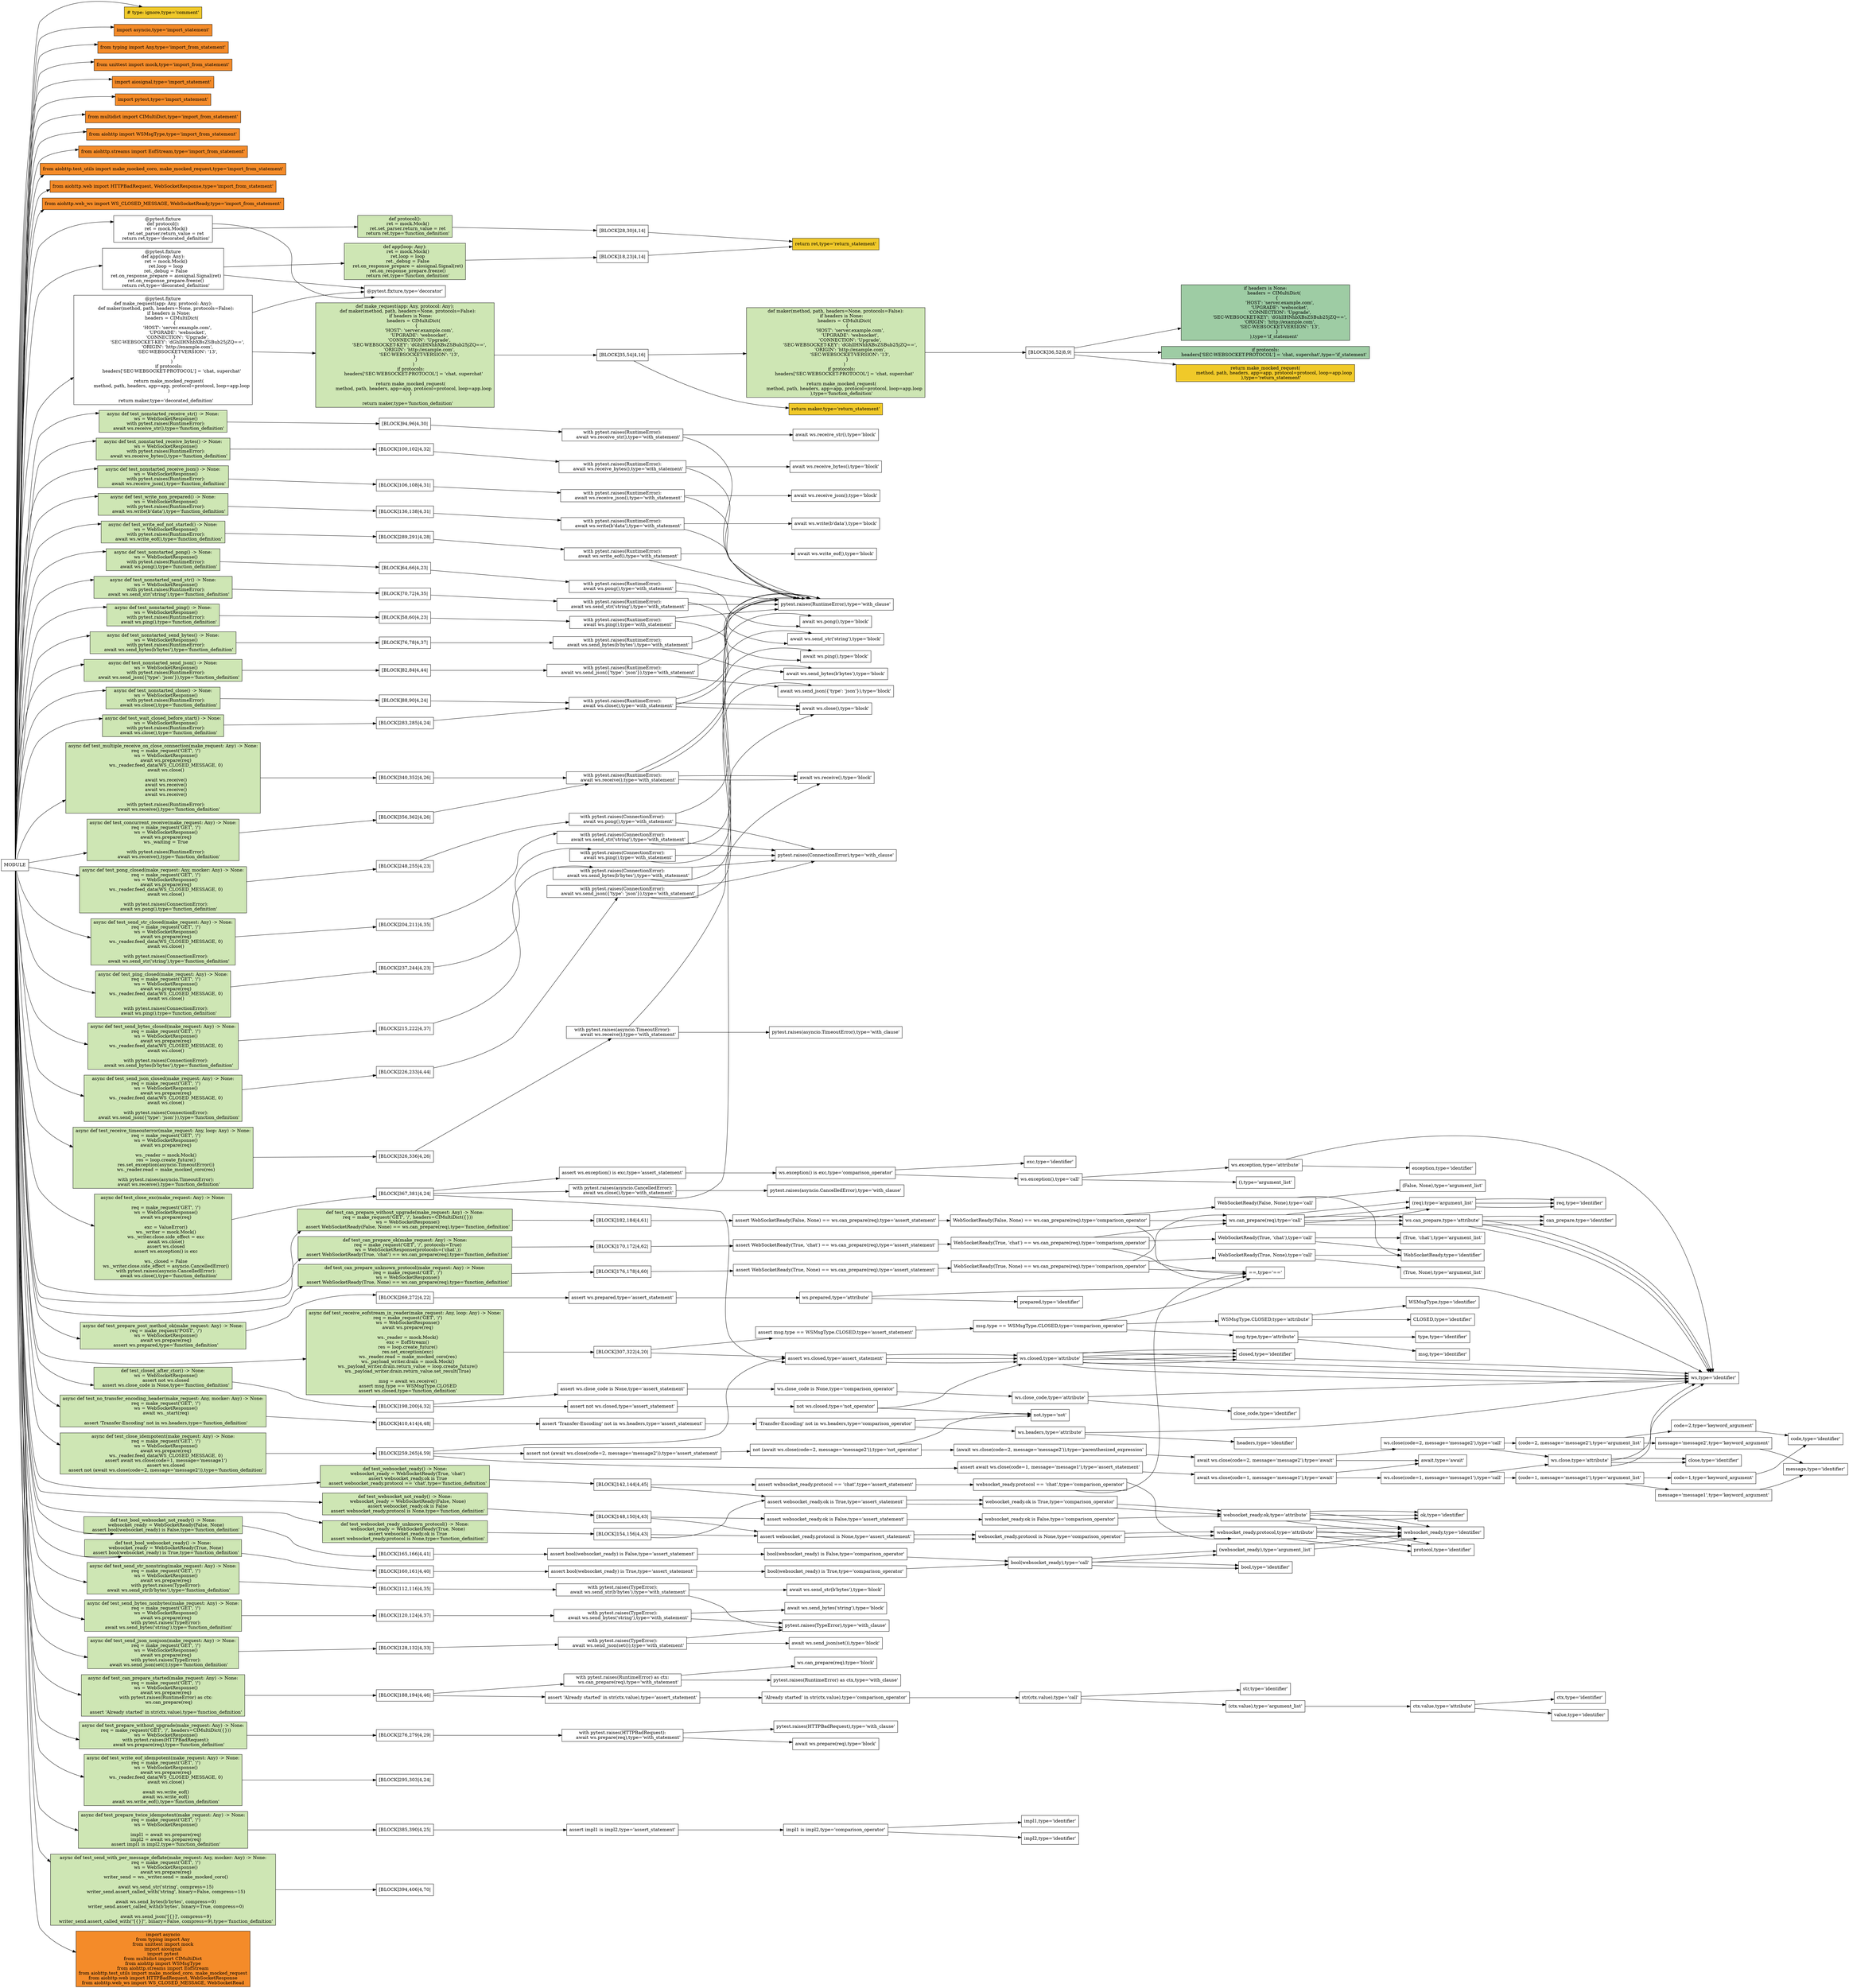 digraph G{
rankdir="LR";
"MODULE"[shape="box",fillcolor="white",style=filled];
"# type: ignore,type='comment'"[shape="box",fillcolor="#f0c929",style=filled];
"MODULE"->"# type: ignore,type='comment'";
"import asyncio,type='import_statement'"[shape="box",fillcolor="#f48b29",style=filled];
"MODULE"->"import asyncio,type='import_statement'";
"from typing import Any,type='import_from_statement'"[shape="box",fillcolor="#f48b29",style=filled];
"MODULE"->"from typing import Any,type='import_from_statement'";
"from unittest import mock,type='import_from_statement'"[shape="box",fillcolor="#f48b29",style=filled];
"MODULE"->"from unittest import mock,type='import_from_statement'";
"import aiosignal,type='import_statement'"[shape="box",fillcolor="#f48b29",style=filled];
"MODULE"->"import aiosignal,type='import_statement'";
"import pytest,type='import_statement'"[shape="box",fillcolor="#f48b29",style=filled];
"MODULE"->"import pytest,type='import_statement'";
"from multidict import CIMultiDict,type='import_from_statement'"[shape="box",fillcolor="#f48b29",style=filled];
"MODULE"->"from multidict import CIMultiDict,type='import_from_statement'";
"from aiohttp import WSMsgType,type='import_from_statement'"[shape="box",fillcolor="#f48b29",style=filled];
"MODULE"->"from aiohttp import WSMsgType,type='import_from_statement'";
"from aiohttp.streams import EofStream,type='import_from_statement'"[shape="box",fillcolor="#f48b29",style=filled];
"MODULE"->"from aiohttp.streams import EofStream,type='import_from_statement'";
"from aiohttp.test_utils import make_mocked_coro, make_mocked_request,type='import_from_statement'"[shape="box",fillcolor="#f48b29",style=filled];
"MODULE"->"from aiohttp.test_utils import make_mocked_coro, make_mocked_request,type='import_from_statement'";
"from aiohttp.web import HTTPBadRequest, WebSocketResponse,type='import_from_statement'"[shape="box",fillcolor="#f48b29",style=filled];
"MODULE"->"from aiohttp.web import HTTPBadRequest, WebSocketResponse,type='import_from_statement'";
"from aiohttp.web_ws import WS_CLOSED_MESSAGE, WebSocketReady,type='import_from_statement'"[shape="box",fillcolor="#f48b29",style=filled];
"MODULE"->"from aiohttp.web_ws import WS_CLOSED_MESSAGE, WebSocketReady,type='import_from_statement'";
"@pytest.fixture\ndef app(loop: Any):\n    ret = mock.Mock()\n    ret.loop = loop\n    ret._debug = False\n    ret.on_response_prepare = aiosignal.Signal(ret)\n    ret.on_response_prepare.freeze()\n    return ret,type='decorated_definition'"[shape="box",fillcolor="white",style=filled];
"MODULE"->"@pytest.fixture\ndef app(loop: Any):\n    ret = mock.Mock()\n    ret.loop = loop\n    ret._debug = False\n    ret.on_response_prepare = aiosignal.Signal(ret)\n    ret.on_response_prepare.freeze()\n    return ret,type='decorated_definition'";
"@pytest.fixture,type='decorator'"[shape="box",fillcolor="white",style=filled];
"@pytest.fixture\ndef app(loop: Any):\n    ret = mock.Mock()\n    ret.loop = loop\n    ret._debug = False\n    ret.on_response_prepare = aiosignal.Signal(ret)\n    ret.on_response_prepare.freeze()\n    return ret,type='decorated_definition'"->"@pytest.fixture,type='decorator'";
"def app(loop: Any):\n    ret = mock.Mock()\n    ret.loop = loop\n    ret._debug = False\n    ret.on_response_prepare = aiosignal.Signal(ret)\n    ret.on_response_prepare.freeze()\n    return ret,type='function_definition'"[shape="box",fillcolor="#cee6b4",style=filled];
"@pytest.fixture\ndef app(loop: Any):\n    ret = mock.Mock()\n    ret.loop = loop\n    ret._debug = False\n    ret.on_response_prepare = aiosignal.Signal(ret)\n    ret.on_response_prepare.freeze()\n    return ret,type='decorated_definition'"->"def app(loop: Any):\n    ret = mock.Mock()\n    ret.loop = loop\n    ret._debug = False\n    ret.on_response_prepare = aiosignal.Signal(ret)\n    ret.on_response_prepare.freeze()\n    return ret,type='function_definition'";
"[BLOCK]18,23|4,14|"[shape="box",fillcolor="white",style=filled];
"def app(loop: Any):\n    ret = mock.Mock()\n    ret.loop = loop\n    ret._debug = False\n    ret.on_response_prepare = aiosignal.Signal(ret)\n    ret.on_response_prepare.freeze()\n    return ret,type='function_definition'"->"[BLOCK]18,23|4,14|";
"return ret,type='return_statement'"[shape="box",fillcolor="#f0c929",style=filled];
"[BLOCK]18,23|4,14|"->"return ret,type='return_statement'";
"@pytest.fixture\ndef protocol():\n    ret = mock.Mock()\n    ret.set_parser.return_value = ret\n    return ret,type='decorated_definition'"[shape="box",fillcolor="white",style=filled];
"MODULE"->"@pytest.fixture\ndef protocol():\n    ret = mock.Mock()\n    ret.set_parser.return_value = ret\n    return ret,type='decorated_definition'";
"@pytest.fixture,type='decorator'"[shape="box",fillcolor="white",style=filled];
"@pytest.fixture\ndef protocol():\n    ret = mock.Mock()\n    ret.set_parser.return_value = ret\n    return ret,type='decorated_definition'"->"@pytest.fixture,type='decorator'";
"def protocol():\n    ret = mock.Mock()\n    ret.set_parser.return_value = ret\n    return ret,type='function_definition'"[shape="box",fillcolor="#cee6b4",style=filled];
"@pytest.fixture\ndef protocol():\n    ret = mock.Mock()\n    ret.set_parser.return_value = ret\n    return ret,type='decorated_definition'"->"def protocol():\n    ret = mock.Mock()\n    ret.set_parser.return_value = ret\n    return ret,type='function_definition'";
"[BLOCK]28,30|4,14|"[shape="box",fillcolor="white",style=filled];
"def protocol():\n    ret = mock.Mock()\n    ret.set_parser.return_value = ret\n    return ret,type='function_definition'"->"[BLOCK]28,30|4,14|";
"return ret,type='return_statement'"[shape="box",fillcolor="#f0c929",style=filled];
"[BLOCK]28,30|4,14|"->"return ret,type='return_statement'";
"@pytest.fixture\ndef make_request(app: Any, protocol: Any):\n    def maker(method, path, headers=None, protocols=False):\n        if headers is None:\n            headers = CIMultiDict(\n                {\n                    'HOST': 'server.example.com',\n                    'UPGRADE': 'websocket',\n                    'CONNECTION': 'Upgrade',\n                    'SEC-WEBSOCKET-KEY': 'dGhlIHNhbXBsZSBub25jZQ==',\n                    'ORIGIN': 'http://example.com',\n                    'SEC-WEBSOCKET-VERSION': '13',\n                }\n            )\n        if protocols:\n            headers['SEC-WEBSOCKET-PROTOCOL'] = 'chat, superchat'\n\n        return make_mocked_request(\n            method, path, headers, app=app, protocol=protocol, loop=app.loop\n        )\n\n    return maker,type='decorated_definition'"[shape="box",fillcolor="white",style=filled];
"MODULE"->"@pytest.fixture\ndef make_request(app: Any, protocol: Any):\n    def maker(method, path, headers=None, protocols=False):\n        if headers is None:\n            headers = CIMultiDict(\n                {\n                    'HOST': 'server.example.com',\n                    'UPGRADE': 'websocket',\n                    'CONNECTION': 'Upgrade',\n                    'SEC-WEBSOCKET-KEY': 'dGhlIHNhbXBsZSBub25jZQ==',\n                    'ORIGIN': 'http://example.com',\n                    'SEC-WEBSOCKET-VERSION': '13',\n                }\n            )\n        if protocols:\n            headers['SEC-WEBSOCKET-PROTOCOL'] = 'chat, superchat'\n\n        return make_mocked_request(\n            method, path, headers, app=app, protocol=protocol, loop=app.loop\n        )\n\n    return maker,type='decorated_definition'";
"@pytest.fixture,type='decorator'"[shape="box",fillcolor="white",style=filled];
"@pytest.fixture\ndef make_request(app: Any, protocol: Any):\n    def maker(method, path, headers=None, protocols=False):\n        if headers is None:\n            headers = CIMultiDict(\n                {\n                    'HOST': 'server.example.com',\n                    'UPGRADE': 'websocket',\n                    'CONNECTION': 'Upgrade',\n                    'SEC-WEBSOCKET-KEY': 'dGhlIHNhbXBsZSBub25jZQ==',\n                    'ORIGIN': 'http://example.com',\n                    'SEC-WEBSOCKET-VERSION': '13',\n                }\n            )\n        if protocols:\n            headers['SEC-WEBSOCKET-PROTOCOL'] = 'chat, superchat'\n\n        return make_mocked_request(\n            method, path, headers, app=app, protocol=protocol, loop=app.loop\n        )\n\n    return maker,type='decorated_definition'"->"@pytest.fixture,type='decorator'";
"def make_request(app: Any, protocol: Any):\n    def maker(method, path, headers=None, protocols=False):\n        if headers is None:\n            headers = CIMultiDict(\n                {\n                    'HOST': 'server.example.com',\n                    'UPGRADE': 'websocket',\n                    'CONNECTION': 'Upgrade',\n                    'SEC-WEBSOCKET-KEY': 'dGhlIHNhbXBsZSBub25jZQ==',\n                    'ORIGIN': 'http://example.com',\n                    'SEC-WEBSOCKET-VERSION': '13',\n                }\n            )\n        if protocols:\n            headers['SEC-WEBSOCKET-PROTOCOL'] = 'chat, superchat'\n\n        return make_mocked_request(\n            method, path, headers, app=app, protocol=protocol, loop=app.loop\n        )\n\n    return maker,type='function_definition'"[shape="box",fillcolor="#cee6b4",style=filled];
"@pytest.fixture\ndef make_request(app: Any, protocol: Any):\n    def maker(method, path, headers=None, protocols=False):\n        if headers is None:\n            headers = CIMultiDict(\n                {\n                    'HOST': 'server.example.com',\n                    'UPGRADE': 'websocket',\n                    'CONNECTION': 'Upgrade',\n                    'SEC-WEBSOCKET-KEY': 'dGhlIHNhbXBsZSBub25jZQ==',\n                    'ORIGIN': 'http://example.com',\n                    'SEC-WEBSOCKET-VERSION': '13',\n                }\n            )\n        if protocols:\n            headers['SEC-WEBSOCKET-PROTOCOL'] = 'chat, superchat'\n\n        return make_mocked_request(\n            method, path, headers, app=app, protocol=protocol, loop=app.loop\n        )\n\n    return maker,type='decorated_definition'"->"def make_request(app: Any, protocol: Any):\n    def maker(method, path, headers=None, protocols=False):\n        if headers is None:\n            headers = CIMultiDict(\n                {\n                    'HOST': 'server.example.com',\n                    'UPGRADE': 'websocket',\n                    'CONNECTION': 'Upgrade',\n                    'SEC-WEBSOCKET-KEY': 'dGhlIHNhbXBsZSBub25jZQ==',\n                    'ORIGIN': 'http://example.com',\n                    'SEC-WEBSOCKET-VERSION': '13',\n                }\n            )\n        if protocols:\n            headers['SEC-WEBSOCKET-PROTOCOL'] = 'chat, superchat'\n\n        return make_mocked_request(\n            method, path, headers, app=app, protocol=protocol, loop=app.loop\n        )\n\n    return maker,type='function_definition'";
"[BLOCK]35,54|4,16|"[shape="box",fillcolor="white",style=filled];
"def make_request(app: Any, protocol: Any):\n    def maker(method, path, headers=None, protocols=False):\n        if headers is None:\n            headers = CIMultiDict(\n                {\n                    'HOST': 'server.example.com',\n                    'UPGRADE': 'websocket',\n                    'CONNECTION': 'Upgrade',\n                    'SEC-WEBSOCKET-KEY': 'dGhlIHNhbXBsZSBub25jZQ==',\n                    'ORIGIN': 'http://example.com',\n                    'SEC-WEBSOCKET-VERSION': '13',\n                }\n            )\n        if protocols:\n            headers['SEC-WEBSOCKET-PROTOCOL'] = 'chat, superchat'\n\n        return make_mocked_request(\n            method, path, headers, app=app, protocol=protocol, loop=app.loop\n        )\n\n    return maker,type='function_definition'"->"[BLOCK]35,54|4,16|";
"def maker(method, path, headers=None, protocols=False):\n        if headers is None:\n            headers = CIMultiDict(\n                {\n                    'HOST': 'server.example.com',\n                    'UPGRADE': 'websocket',\n                    'CONNECTION': 'Upgrade',\n                    'SEC-WEBSOCKET-KEY': 'dGhlIHNhbXBsZSBub25jZQ==',\n                    'ORIGIN': 'http://example.com',\n                    'SEC-WEBSOCKET-VERSION': '13',\n                }\n            )\n        if protocols:\n            headers['SEC-WEBSOCKET-PROTOCOL'] = 'chat, superchat'\n\n        return make_mocked_request(\n            method, path, headers, app=app, protocol=protocol, loop=app.loop\n        ),type='function_definition'"[shape="box",fillcolor="#cee6b4",style=filled];
"[BLOCK]35,54|4,16|"->"def maker(method, path, headers=None, protocols=False):\n        if headers is None:\n            headers = CIMultiDict(\n                {\n                    'HOST': 'server.example.com',\n                    'UPGRADE': 'websocket',\n                    'CONNECTION': 'Upgrade',\n                    'SEC-WEBSOCKET-KEY': 'dGhlIHNhbXBsZSBub25jZQ==',\n                    'ORIGIN': 'http://example.com',\n                    'SEC-WEBSOCKET-VERSION': '13',\n                }\n            )\n        if protocols:\n            headers['SEC-WEBSOCKET-PROTOCOL'] = 'chat, superchat'\n\n        return make_mocked_request(\n            method, path, headers, app=app, protocol=protocol, loop=app.loop\n        ),type='function_definition'";
"[BLOCK]36,52|8,9|"[shape="box",fillcolor="white",style=filled];
"def maker(method, path, headers=None, protocols=False):\n        if headers is None:\n            headers = CIMultiDict(\n                {\n                    'HOST': 'server.example.com',\n                    'UPGRADE': 'websocket',\n                    'CONNECTION': 'Upgrade',\n                    'SEC-WEBSOCKET-KEY': 'dGhlIHNhbXBsZSBub25jZQ==',\n                    'ORIGIN': 'http://example.com',\n                    'SEC-WEBSOCKET-VERSION': '13',\n                }\n            )\n        if protocols:\n            headers['SEC-WEBSOCKET-PROTOCOL'] = 'chat, superchat'\n\n        return make_mocked_request(\n            method, path, headers, app=app, protocol=protocol, loop=app.loop\n        ),type='function_definition'"->"[BLOCK]36,52|8,9|";
"if headers is None:\n            headers = CIMultiDict(\n                {\n                    'HOST': 'server.example.com',\n                    'UPGRADE': 'websocket',\n                    'CONNECTION': 'Upgrade',\n                    'SEC-WEBSOCKET-KEY': 'dGhlIHNhbXBsZSBub25jZQ==',\n                    'ORIGIN': 'http://example.com',\n                    'SEC-WEBSOCKET-VERSION': '13',\n                }\n            ),type='if_statement'"[shape="box",fillcolor="#9ecca4",style=filled];
"[BLOCK]36,52|8,9|"->"if headers is None:\n            headers = CIMultiDict(\n                {\n                    'HOST': 'server.example.com',\n                    'UPGRADE': 'websocket',\n                    'CONNECTION': 'Upgrade',\n                    'SEC-WEBSOCKET-KEY': 'dGhlIHNhbXBsZSBub25jZQ==',\n                    'ORIGIN': 'http://example.com',\n                    'SEC-WEBSOCKET-VERSION': '13',\n                }\n            ),type='if_statement'";
"if protocols:\n            headers['SEC-WEBSOCKET-PROTOCOL'] = 'chat, superchat',type='if_statement'"[shape="box",fillcolor="#9ecca4",style=filled];
"[BLOCK]36,52|8,9|"->"if protocols:\n            headers['SEC-WEBSOCKET-PROTOCOL'] = 'chat, superchat',type='if_statement'";
"return make_mocked_request(\n            method, path, headers, app=app, protocol=protocol, loop=app.loop\n        ),type='return_statement'"[shape="box",fillcolor="#f0c929",style=filled];
"[BLOCK]36,52|8,9|"->"return make_mocked_request(\n            method, path, headers, app=app, protocol=protocol, loop=app.loop\n        ),type='return_statement'";
"return maker,type='return_statement'"[shape="box",fillcolor="#f0c929",style=filled];
"[BLOCK]35,54|4,16|"->"return maker,type='return_statement'";
"async def test_nonstarted_ping() -> None:\n    ws = WebSocketResponse()\n    with pytest.raises(RuntimeError):\n        await ws.ping(),type='function_definition'"[shape="box",fillcolor="#cee6b4",style=filled];
"MODULE"->"async def test_nonstarted_ping() -> None:\n    ws = WebSocketResponse()\n    with pytest.raises(RuntimeError):\n        await ws.ping(),type='function_definition'";
"[BLOCK]58,60|4,23|"[shape="box",fillcolor="white",style=filled];
"async def test_nonstarted_ping() -> None:\n    ws = WebSocketResponse()\n    with pytest.raises(RuntimeError):\n        await ws.ping(),type='function_definition'"->"[BLOCK]58,60|4,23|";
"with pytest.raises(RuntimeError):\n        await ws.ping(),type='with_statement'"[shape="box",fillcolor="white",style=filled];
"[BLOCK]58,60|4,23|"->"with pytest.raises(RuntimeError):\n        await ws.ping(),type='with_statement'";
"pytest.raises(RuntimeError),type='with_clause'"[shape="box",fillcolor="white",style=filled];
"with pytest.raises(RuntimeError):\n        await ws.ping(),type='with_statement'"->"pytest.raises(RuntimeError),type='with_clause'";
"await ws.ping(),type='block'"[shape="box",fillcolor="white",style=filled];
"with pytest.raises(RuntimeError):\n        await ws.ping(),type='with_statement'"->"await ws.ping(),type='block'";
"async def test_nonstarted_pong() -> None:\n    ws = WebSocketResponse()\n    with pytest.raises(RuntimeError):\n        await ws.pong(),type='function_definition'"[shape="box",fillcolor="#cee6b4",style=filled];
"MODULE"->"async def test_nonstarted_pong() -> None:\n    ws = WebSocketResponse()\n    with pytest.raises(RuntimeError):\n        await ws.pong(),type='function_definition'";
"[BLOCK]64,66|4,23|"[shape="box",fillcolor="white",style=filled];
"async def test_nonstarted_pong() -> None:\n    ws = WebSocketResponse()\n    with pytest.raises(RuntimeError):\n        await ws.pong(),type='function_definition'"->"[BLOCK]64,66|4,23|";
"with pytest.raises(RuntimeError):\n        await ws.pong(),type='with_statement'"[shape="box",fillcolor="white",style=filled];
"[BLOCK]64,66|4,23|"->"with pytest.raises(RuntimeError):\n        await ws.pong(),type='with_statement'";
"pytest.raises(RuntimeError),type='with_clause'"[shape="box",fillcolor="white",style=filled];
"with pytest.raises(RuntimeError):\n        await ws.pong(),type='with_statement'"->"pytest.raises(RuntimeError),type='with_clause'";
"await ws.pong(),type='block'"[shape="box",fillcolor="white",style=filled];
"with pytest.raises(RuntimeError):\n        await ws.pong(),type='with_statement'"->"await ws.pong(),type='block'";
"async def test_nonstarted_send_str() -> None:\n    ws = WebSocketResponse()\n    with pytest.raises(RuntimeError):\n        await ws.send_str('string'),type='function_definition'"[shape="box",fillcolor="#cee6b4",style=filled];
"MODULE"->"async def test_nonstarted_send_str() -> None:\n    ws = WebSocketResponse()\n    with pytest.raises(RuntimeError):\n        await ws.send_str('string'),type='function_definition'";
"[BLOCK]70,72|4,35|"[shape="box",fillcolor="white",style=filled];
"async def test_nonstarted_send_str() -> None:\n    ws = WebSocketResponse()\n    with pytest.raises(RuntimeError):\n        await ws.send_str('string'),type='function_definition'"->"[BLOCK]70,72|4,35|";
"with pytest.raises(RuntimeError):\n        await ws.send_str('string'),type='with_statement'"[shape="box",fillcolor="white",style=filled];
"[BLOCK]70,72|4,35|"->"with pytest.raises(RuntimeError):\n        await ws.send_str('string'),type='with_statement'";
"pytest.raises(RuntimeError),type='with_clause'"[shape="box",fillcolor="white",style=filled];
"with pytest.raises(RuntimeError):\n        await ws.send_str('string'),type='with_statement'"->"pytest.raises(RuntimeError),type='with_clause'";
"await ws.send_str('string'),type='block'"[shape="box",fillcolor="white",style=filled];
"with pytest.raises(RuntimeError):\n        await ws.send_str('string'),type='with_statement'"->"await ws.send_str('string'),type='block'";
"async def test_nonstarted_send_bytes() -> None:\n    ws = WebSocketResponse()\n    with pytest.raises(RuntimeError):\n        await ws.send_bytes(b'bytes'),type='function_definition'"[shape="box",fillcolor="#cee6b4",style=filled];
"MODULE"->"async def test_nonstarted_send_bytes() -> None:\n    ws = WebSocketResponse()\n    with pytest.raises(RuntimeError):\n        await ws.send_bytes(b'bytes'),type='function_definition'";
"[BLOCK]76,78|4,37|"[shape="box",fillcolor="white",style=filled];
"async def test_nonstarted_send_bytes() -> None:\n    ws = WebSocketResponse()\n    with pytest.raises(RuntimeError):\n        await ws.send_bytes(b'bytes'),type='function_definition'"->"[BLOCK]76,78|4,37|";
"with pytest.raises(RuntimeError):\n        await ws.send_bytes(b'bytes'),type='with_statement'"[shape="box",fillcolor="white",style=filled];
"[BLOCK]76,78|4,37|"->"with pytest.raises(RuntimeError):\n        await ws.send_bytes(b'bytes'),type='with_statement'";
"pytest.raises(RuntimeError),type='with_clause'"[shape="box",fillcolor="white",style=filled];
"with pytest.raises(RuntimeError):\n        await ws.send_bytes(b'bytes'),type='with_statement'"->"pytest.raises(RuntimeError),type='with_clause'";
"await ws.send_bytes(b'bytes'),type='block'"[shape="box",fillcolor="white",style=filled];
"with pytest.raises(RuntimeError):\n        await ws.send_bytes(b'bytes'),type='with_statement'"->"await ws.send_bytes(b'bytes'),type='block'";
"async def test_nonstarted_send_json() -> None:\n    ws = WebSocketResponse()\n    with pytest.raises(RuntimeError):\n        await ws.send_json({'type': 'json'}),type='function_definition'"[shape="box",fillcolor="#cee6b4",style=filled];
"MODULE"->"async def test_nonstarted_send_json() -> None:\n    ws = WebSocketResponse()\n    with pytest.raises(RuntimeError):\n        await ws.send_json({'type': 'json'}),type='function_definition'";
"[BLOCK]82,84|4,44|"[shape="box",fillcolor="white",style=filled];
"async def test_nonstarted_send_json() -> None:\n    ws = WebSocketResponse()\n    with pytest.raises(RuntimeError):\n        await ws.send_json({'type': 'json'}),type='function_definition'"->"[BLOCK]82,84|4,44|";
"with pytest.raises(RuntimeError):\n        await ws.send_json({'type': 'json'}),type='with_statement'"[shape="box",fillcolor="white",style=filled];
"[BLOCK]82,84|4,44|"->"with pytest.raises(RuntimeError):\n        await ws.send_json({'type': 'json'}),type='with_statement'";
"pytest.raises(RuntimeError),type='with_clause'"[shape="box",fillcolor="white",style=filled];
"with pytest.raises(RuntimeError):\n        await ws.send_json({'type': 'json'}),type='with_statement'"->"pytest.raises(RuntimeError),type='with_clause'";
"await ws.send_json({'type': 'json'}),type='block'"[shape="box",fillcolor="white",style=filled];
"with pytest.raises(RuntimeError):\n        await ws.send_json({'type': 'json'}),type='with_statement'"->"await ws.send_json({'type': 'json'}),type='block'";
"async def test_nonstarted_close() -> None:\n    ws = WebSocketResponse()\n    with pytest.raises(RuntimeError):\n        await ws.close(),type='function_definition'"[shape="box",fillcolor="#cee6b4",style=filled];
"MODULE"->"async def test_nonstarted_close() -> None:\n    ws = WebSocketResponse()\n    with pytest.raises(RuntimeError):\n        await ws.close(),type='function_definition'";
"[BLOCK]88,90|4,24|"[shape="box",fillcolor="white",style=filled];
"async def test_nonstarted_close() -> None:\n    ws = WebSocketResponse()\n    with pytest.raises(RuntimeError):\n        await ws.close(),type='function_definition'"->"[BLOCK]88,90|4,24|";
"with pytest.raises(RuntimeError):\n        await ws.close(),type='with_statement'"[shape="box",fillcolor="white",style=filled];
"[BLOCK]88,90|4,24|"->"with pytest.raises(RuntimeError):\n        await ws.close(),type='with_statement'";
"pytest.raises(RuntimeError),type='with_clause'"[shape="box",fillcolor="white",style=filled];
"with pytest.raises(RuntimeError):\n        await ws.close(),type='with_statement'"->"pytest.raises(RuntimeError),type='with_clause'";
"await ws.close(),type='block'"[shape="box",fillcolor="white",style=filled];
"with pytest.raises(RuntimeError):\n        await ws.close(),type='with_statement'"->"await ws.close(),type='block'";
"async def test_nonstarted_receive_str() -> None:\n    ws = WebSocketResponse()\n    with pytest.raises(RuntimeError):\n        await ws.receive_str(),type='function_definition'"[shape="box",fillcolor="#cee6b4",style=filled];
"MODULE"->"async def test_nonstarted_receive_str() -> None:\n    ws = WebSocketResponse()\n    with pytest.raises(RuntimeError):\n        await ws.receive_str(),type='function_definition'";
"[BLOCK]94,96|4,30|"[shape="box",fillcolor="white",style=filled];
"async def test_nonstarted_receive_str() -> None:\n    ws = WebSocketResponse()\n    with pytest.raises(RuntimeError):\n        await ws.receive_str(),type='function_definition'"->"[BLOCK]94,96|4,30|";
"with pytest.raises(RuntimeError):\n        await ws.receive_str(),type='with_statement'"[shape="box",fillcolor="white",style=filled];
"[BLOCK]94,96|4,30|"->"with pytest.raises(RuntimeError):\n        await ws.receive_str(),type='with_statement'";
"pytest.raises(RuntimeError),type='with_clause'"[shape="box",fillcolor="white",style=filled];
"with pytest.raises(RuntimeError):\n        await ws.receive_str(),type='with_statement'"->"pytest.raises(RuntimeError),type='with_clause'";
"await ws.receive_str(),type='block'"[shape="box",fillcolor="white",style=filled];
"with pytest.raises(RuntimeError):\n        await ws.receive_str(),type='with_statement'"->"await ws.receive_str(),type='block'";
"async def test_nonstarted_receive_bytes() -> None:\n    ws = WebSocketResponse()\n    with pytest.raises(RuntimeError):\n        await ws.receive_bytes(),type='function_definition'"[shape="box",fillcolor="#cee6b4",style=filled];
"MODULE"->"async def test_nonstarted_receive_bytes() -> None:\n    ws = WebSocketResponse()\n    with pytest.raises(RuntimeError):\n        await ws.receive_bytes(),type='function_definition'";
"[BLOCK]100,102|4,32|"[shape="box",fillcolor="white",style=filled];
"async def test_nonstarted_receive_bytes() -> None:\n    ws = WebSocketResponse()\n    with pytest.raises(RuntimeError):\n        await ws.receive_bytes(),type='function_definition'"->"[BLOCK]100,102|4,32|";
"with pytest.raises(RuntimeError):\n        await ws.receive_bytes(),type='with_statement'"[shape="box",fillcolor="white",style=filled];
"[BLOCK]100,102|4,32|"->"with pytest.raises(RuntimeError):\n        await ws.receive_bytes(),type='with_statement'";
"pytest.raises(RuntimeError),type='with_clause'"[shape="box",fillcolor="white",style=filled];
"with pytest.raises(RuntimeError):\n        await ws.receive_bytes(),type='with_statement'"->"pytest.raises(RuntimeError),type='with_clause'";
"await ws.receive_bytes(),type='block'"[shape="box",fillcolor="white",style=filled];
"with pytest.raises(RuntimeError):\n        await ws.receive_bytes(),type='with_statement'"->"await ws.receive_bytes(),type='block'";
"async def test_nonstarted_receive_json() -> None:\n    ws = WebSocketResponse()\n    with pytest.raises(RuntimeError):\n        await ws.receive_json(),type='function_definition'"[shape="box",fillcolor="#cee6b4",style=filled];
"MODULE"->"async def test_nonstarted_receive_json() -> None:\n    ws = WebSocketResponse()\n    with pytest.raises(RuntimeError):\n        await ws.receive_json(),type='function_definition'";
"[BLOCK]106,108|4,31|"[shape="box",fillcolor="white",style=filled];
"async def test_nonstarted_receive_json() -> None:\n    ws = WebSocketResponse()\n    with pytest.raises(RuntimeError):\n        await ws.receive_json(),type='function_definition'"->"[BLOCK]106,108|4,31|";
"with pytest.raises(RuntimeError):\n        await ws.receive_json(),type='with_statement'"[shape="box",fillcolor="white",style=filled];
"[BLOCK]106,108|4,31|"->"with pytest.raises(RuntimeError):\n        await ws.receive_json(),type='with_statement'";
"pytest.raises(RuntimeError),type='with_clause'"[shape="box",fillcolor="white",style=filled];
"with pytest.raises(RuntimeError):\n        await ws.receive_json(),type='with_statement'"->"pytest.raises(RuntimeError),type='with_clause'";
"await ws.receive_json(),type='block'"[shape="box",fillcolor="white",style=filled];
"with pytest.raises(RuntimeError):\n        await ws.receive_json(),type='with_statement'"->"await ws.receive_json(),type='block'";
"async def test_send_str_nonstring(make_request: Any) -> None:\n    req = make_request('GET', '/')\n    ws = WebSocketResponse()\n    await ws.prepare(req)\n    with pytest.raises(TypeError):\n        await ws.send_str(b'bytes'),type='function_definition'"[shape="box",fillcolor="#cee6b4",style=filled];
"MODULE"->"async def test_send_str_nonstring(make_request: Any) -> None:\n    req = make_request('GET', '/')\n    ws = WebSocketResponse()\n    await ws.prepare(req)\n    with pytest.raises(TypeError):\n        await ws.send_str(b'bytes'),type='function_definition'";
"[BLOCK]112,116|4,35|"[shape="box",fillcolor="white",style=filled];
"async def test_send_str_nonstring(make_request: Any) -> None:\n    req = make_request('GET', '/')\n    ws = WebSocketResponse()\n    await ws.prepare(req)\n    with pytest.raises(TypeError):\n        await ws.send_str(b'bytes'),type='function_definition'"->"[BLOCK]112,116|4,35|";
"with pytest.raises(TypeError):\n        await ws.send_str(b'bytes'),type='with_statement'"[shape="box",fillcolor="white",style=filled];
"[BLOCK]112,116|4,35|"->"with pytest.raises(TypeError):\n        await ws.send_str(b'bytes'),type='with_statement'";
"pytest.raises(TypeError),type='with_clause'"[shape="box",fillcolor="white",style=filled];
"with pytest.raises(TypeError):\n        await ws.send_str(b'bytes'),type='with_statement'"->"pytest.raises(TypeError),type='with_clause'";
"await ws.send_str(b'bytes'),type='block'"[shape="box",fillcolor="white",style=filled];
"with pytest.raises(TypeError):\n        await ws.send_str(b'bytes'),type='with_statement'"->"await ws.send_str(b'bytes'),type='block'";
"async def test_send_bytes_nonbytes(make_request: Any) -> None:\n    req = make_request('GET', '/')\n    ws = WebSocketResponse()\n    await ws.prepare(req)\n    with pytest.raises(TypeError):\n        await ws.send_bytes('string'),type='function_definition'"[shape="box",fillcolor="#cee6b4",style=filled];
"MODULE"->"async def test_send_bytes_nonbytes(make_request: Any) -> None:\n    req = make_request('GET', '/')\n    ws = WebSocketResponse()\n    await ws.prepare(req)\n    with pytest.raises(TypeError):\n        await ws.send_bytes('string'),type='function_definition'";
"[BLOCK]120,124|4,37|"[shape="box",fillcolor="white",style=filled];
"async def test_send_bytes_nonbytes(make_request: Any) -> None:\n    req = make_request('GET', '/')\n    ws = WebSocketResponse()\n    await ws.prepare(req)\n    with pytest.raises(TypeError):\n        await ws.send_bytes('string'),type='function_definition'"->"[BLOCK]120,124|4,37|";
"with pytest.raises(TypeError):\n        await ws.send_bytes('string'),type='with_statement'"[shape="box",fillcolor="white",style=filled];
"[BLOCK]120,124|4,37|"->"with pytest.raises(TypeError):\n        await ws.send_bytes('string'),type='with_statement'";
"pytest.raises(TypeError),type='with_clause'"[shape="box",fillcolor="white",style=filled];
"with pytest.raises(TypeError):\n        await ws.send_bytes('string'),type='with_statement'"->"pytest.raises(TypeError),type='with_clause'";
"await ws.send_bytes('string'),type='block'"[shape="box",fillcolor="white",style=filled];
"with pytest.raises(TypeError):\n        await ws.send_bytes('string'),type='with_statement'"->"await ws.send_bytes('string'),type='block'";
"async def test_send_json_nonjson(make_request: Any) -> None:\n    req = make_request('GET', '/')\n    ws = WebSocketResponse()\n    await ws.prepare(req)\n    with pytest.raises(TypeError):\n        await ws.send_json(set()),type='function_definition'"[shape="box",fillcolor="#cee6b4",style=filled];
"MODULE"->"async def test_send_json_nonjson(make_request: Any) -> None:\n    req = make_request('GET', '/')\n    ws = WebSocketResponse()\n    await ws.prepare(req)\n    with pytest.raises(TypeError):\n        await ws.send_json(set()),type='function_definition'";
"[BLOCK]128,132|4,33|"[shape="box",fillcolor="white",style=filled];
"async def test_send_json_nonjson(make_request: Any) -> None:\n    req = make_request('GET', '/')\n    ws = WebSocketResponse()\n    await ws.prepare(req)\n    with pytest.raises(TypeError):\n        await ws.send_json(set()),type='function_definition'"->"[BLOCK]128,132|4,33|";
"with pytest.raises(TypeError):\n        await ws.send_json(set()),type='with_statement'"[shape="box",fillcolor="white",style=filled];
"[BLOCK]128,132|4,33|"->"with pytest.raises(TypeError):\n        await ws.send_json(set()),type='with_statement'";
"pytest.raises(TypeError),type='with_clause'"[shape="box",fillcolor="white",style=filled];
"with pytest.raises(TypeError):\n        await ws.send_json(set()),type='with_statement'"->"pytest.raises(TypeError),type='with_clause'";
"await ws.send_json(set()),type='block'"[shape="box",fillcolor="white",style=filled];
"with pytest.raises(TypeError):\n        await ws.send_json(set()),type='with_statement'"->"await ws.send_json(set()),type='block'";
"async def test_write_non_prepared() -> None:\n    ws = WebSocketResponse()\n    with pytest.raises(RuntimeError):\n        await ws.write(b'data'),type='function_definition'"[shape="box",fillcolor="#cee6b4",style=filled];
"MODULE"->"async def test_write_non_prepared() -> None:\n    ws = WebSocketResponse()\n    with pytest.raises(RuntimeError):\n        await ws.write(b'data'),type='function_definition'";
"[BLOCK]136,138|4,31|"[shape="box",fillcolor="white",style=filled];
"async def test_write_non_prepared() -> None:\n    ws = WebSocketResponse()\n    with pytest.raises(RuntimeError):\n        await ws.write(b'data'),type='function_definition'"->"[BLOCK]136,138|4,31|";
"with pytest.raises(RuntimeError):\n        await ws.write(b'data'),type='with_statement'"[shape="box",fillcolor="white",style=filled];
"[BLOCK]136,138|4,31|"->"with pytest.raises(RuntimeError):\n        await ws.write(b'data'),type='with_statement'";
"pytest.raises(RuntimeError),type='with_clause'"[shape="box",fillcolor="white",style=filled];
"with pytest.raises(RuntimeError):\n        await ws.write(b'data'),type='with_statement'"->"pytest.raises(RuntimeError),type='with_clause'";
"await ws.write(b'data'),type='block'"[shape="box",fillcolor="white",style=filled];
"with pytest.raises(RuntimeError):\n        await ws.write(b'data'),type='with_statement'"->"await ws.write(b'data'),type='block'";
"def test_websocket_ready() -> None:\n    websocket_ready = WebSocketReady(True, 'chat')\n    assert websocket_ready.ok is True\n    assert websocket_ready.protocol == 'chat',type='function_definition'"[shape="box",fillcolor="#cee6b4",style=filled];
"MODULE"->"def test_websocket_ready() -> None:\n    websocket_ready = WebSocketReady(True, 'chat')\n    assert websocket_ready.ok is True\n    assert websocket_ready.protocol == 'chat',type='function_definition'";
"[BLOCK]142,144|4,45|"[shape="box",fillcolor="white",style=filled];
"def test_websocket_ready() -> None:\n    websocket_ready = WebSocketReady(True, 'chat')\n    assert websocket_ready.ok is True\n    assert websocket_ready.protocol == 'chat',type='function_definition'"->"[BLOCK]142,144|4,45|";
"assert websocket_ready.ok is True,type='assert_statement'"[shape="box",fillcolor="white",style=filled];
"[BLOCK]142,144|4,45|"->"assert websocket_ready.ok is True,type='assert_statement'";
"websocket_ready.ok is True,type='comparison_operator'"[shape="box",fillcolor="white",style=filled];
"assert websocket_ready.ok is True,type='assert_statement'"->"websocket_ready.ok is True,type='comparison_operator'";
"websocket_ready.ok,type='attribute'"[shape="box",fillcolor="white",style=filled];
"websocket_ready.ok is True,type='comparison_operator'"->"websocket_ready.ok,type='attribute'";
"websocket_ready,type='identifier'"[shape="box",fillcolor="white",style=filled];
"websocket_ready.ok,type='attribute'"->"websocket_ready,type='identifier'";
"ok,type='identifier'"[shape="box",fillcolor="white",style=filled];
"websocket_ready.ok,type='attribute'"->"ok,type='identifier'";
"assert websocket_ready.protocol == 'chat',type='assert_statement'"[shape="box",fillcolor="white",style=filled];
"[BLOCK]142,144|4,45|"->"assert websocket_ready.protocol == 'chat',type='assert_statement'";
"websocket_ready.protocol == 'chat',type='comparison_operator'"[shape="box",fillcolor="white",style=filled];
"assert websocket_ready.protocol == 'chat',type='assert_statement'"->"websocket_ready.protocol == 'chat',type='comparison_operator'";
"websocket_ready.protocol,type='attribute'"[shape="box",fillcolor="white",style=filled];
"websocket_ready.protocol == 'chat',type='comparison_operator'"->"websocket_ready.protocol,type='attribute'";
"websocket_ready,type='identifier'"[shape="box",fillcolor="white",style=filled];
"websocket_ready.protocol,type='attribute'"->"websocket_ready,type='identifier'";
"protocol,type='identifier'"[shape="box",fillcolor="white",style=filled];
"websocket_ready.protocol,type='attribute'"->"protocol,type='identifier'";
"==,type='=='"[shape="box",fillcolor="white",style=filled];
"websocket_ready.protocol == 'chat',type='comparison_operator'"->"==,type='=='";
"def test_websocket_not_ready() -> None:\n    websocket_ready = WebSocketReady(False, None)\n    assert websocket_ready.ok is False\n    assert websocket_ready.protocol is None,type='function_definition'"[shape="box",fillcolor="#cee6b4",style=filled];
"MODULE"->"def test_websocket_not_ready() -> None:\n    websocket_ready = WebSocketReady(False, None)\n    assert websocket_ready.ok is False\n    assert websocket_ready.protocol is None,type='function_definition'";
"[BLOCK]148,150|4,43|"[shape="box",fillcolor="white",style=filled];
"def test_websocket_not_ready() -> None:\n    websocket_ready = WebSocketReady(False, None)\n    assert websocket_ready.ok is False\n    assert websocket_ready.protocol is None,type='function_definition'"->"[BLOCK]148,150|4,43|";
"assert websocket_ready.ok is False,type='assert_statement'"[shape="box",fillcolor="white",style=filled];
"[BLOCK]148,150|4,43|"->"assert websocket_ready.ok is False,type='assert_statement'";
"websocket_ready.ok is False,type='comparison_operator'"[shape="box",fillcolor="white",style=filled];
"assert websocket_ready.ok is False,type='assert_statement'"->"websocket_ready.ok is False,type='comparison_operator'";
"websocket_ready.ok,type='attribute'"[shape="box",fillcolor="white",style=filled];
"websocket_ready.ok is False,type='comparison_operator'"->"websocket_ready.ok,type='attribute'";
"websocket_ready,type='identifier'"[shape="box",fillcolor="white",style=filled];
"websocket_ready.ok,type='attribute'"->"websocket_ready,type='identifier'";
"ok,type='identifier'"[shape="box",fillcolor="white",style=filled];
"websocket_ready.ok,type='attribute'"->"ok,type='identifier'";
"assert websocket_ready.protocol is None,type='assert_statement'"[shape="box",fillcolor="white",style=filled];
"[BLOCK]148,150|4,43|"->"assert websocket_ready.protocol is None,type='assert_statement'";
"websocket_ready.protocol is None,type='comparison_operator'"[shape="box",fillcolor="white",style=filled];
"assert websocket_ready.protocol is None,type='assert_statement'"->"websocket_ready.protocol is None,type='comparison_operator'";
"websocket_ready.protocol,type='attribute'"[shape="box",fillcolor="white",style=filled];
"websocket_ready.protocol is None,type='comparison_operator'"->"websocket_ready.protocol,type='attribute'";
"websocket_ready,type='identifier'"[shape="box",fillcolor="white",style=filled];
"websocket_ready.protocol,type='attribute'"->"websocket_ready,type='identifier'";
"protocol,type='identifier'"[shape="box",fillcolor="white",style=filled];
"websocket_ready.protocol,type='attribute'"->"protocol,type='identifier'";
"def test_websocket_ready_unknown_protocol() -> None:\n    websocket_ready = WebSocketReady(True, None)\n    assert websocket_ready.ok is True\n    assert websocket_ready.protocol is None,type='function_definition'"[shape="box",fillcolor="#cee6b4",style=filled];
"MODULE"->"def test_websocket_ready_unknown_protocol() -> None:\n    websocket_ready = WebSocketReady(True, None)\n    assert websocket_ready.ok is True\n    assert websocket_ready.protocol is None,type='function_definition'";
"[BLOCK]154,156|4,43|"[shape="box",fillcolor="white",style=filled];
"def test_websocket_ready_unknown_protocol() -> None:\n    websocket_ready = WebSocketReady(True, None)\n    assert websocket_ready.ok is True\n    assert websocket_ready.protocol is None,type='function_definition'"->"[BLOCK]154,156|4,43|";
"assert websocket_ready.ok is True,type='assert_statement'"[shape="box",fillcolor="white",style=filled];
"[BLOCK]154,156|4,43|"->"assert websocket_ready.ok is True,type='assert_statement'";
"websocket_ready.ok is True,type='comparison_operator'"[shape="box",fillcolor="white",style=filled];
"assert websocket_ready.ok is True,type='assert_statement'"->"websocket_ready.ok is True,type='comparison_operator'";
"websocket_ready.ok,type='attribute'"[shape="box",fillcolor="white",style=filled];
"websocket_ready.ok is True,type='comparison_operator'"->"websocket_ready.ok,type='attribute'";
"websocket_ready,type='identifier'"[shape="box",fillcolor="white",style=filled];
"websocket_ready.ok,type='attribute'"->"websocket_ready,type='identifier'";
"ok,type='identifier'"[shape="box",fillcolor="white",style=filled];
"websocket_ready.ok,type='attribute'"->"ok,type='identifier'";
"assert websocket_ready.protocol is None,type='assert_statement'"[shape="box",fillcolor="white",style=filled];
"[BLOCK]154,156|4,43|"->"assert websocket_ready.protocol is None,type='assert_statement'";
"websocket_ready.protocol is None,type='comparison_operator'"[shape="box",fillcolor="white",style=filled];
"assert websocket_ready.protocol is None,type='assert_statement'"->"websocket_ready.protocol is None,type='comparison_operator'";
"websocket_ready.protocol,type='attribute'"[shape="box",fillcolor="white",style=filled];
"websocket_ready.protocol is None,type='comparison_operator'"->"websocket_ready.protocol,type='attribute'";
"websocket_ready,type='identifier'"[shape="box",fillcolor="white",style=filled];
"websocket_ready.protocol,type='attribute'"->"websocket_ready,type='identifier'";
"protocol,type='identifier'"[shape="box",fillcolor="white",style=filled];
"websocket_ready.protocol,type='attribute'"->"protocol,type='identifier'";
"def test_bool_websocket_ready() -> None:\n    websocket_ready = WebSocketReady(True, None)\n    assert bool(websocket_ready) is True,type='function_definition'"[shape="box",fillcolor="#cee6b4",style=filled];
"MODULE"->"def test_bool_websocket_ready() -> None:\n    websocket_ready = WebSocketReady(True, None)\n    assert bool(websocket_ready) is True,type='function_definition'";
"[BLOCK]160,161|4,40|"[shape="box",fillcolor="white",style=filled];
"def test_bool_websocket_ready() -> None:\n    websocket_ready = WebSocketReady(True, None)\n    assert bool(websocket_ready) is True,type='function_definition'"->"[BLOCK]160,161|4,40|";
"assert bool(websocket_ready) is True,type='assert_statement'"[shape="box",fillcolor="white",style=filled];
"[BLOCK]160,161|4,40|"->"assert bool(websocket_ready) is True,type='assert_statement'";
"bool(websocket_ready) is True,type='comparison_operator'"[shape="box",fillcolor="white",style=filled];
"assert bool(websocket_ready) is True,type='assert_statement'"->"bool(websocket_ready) is True,type='comparison_operator'";
"bool(websocket_ready),type='call'"[shape="box",fillcolor="white",style=filled];
"bool(websocket_ready) is True,type='comparison_operator'"->"bool(websocket_ready),type='call'";
"bool,type='identifier'"[shape="box",fillcolor="white",style=filled];
"bool(websocket_ready),type='call'"->"bool,type='identifier'";
"(websocket_ready),type='argument_list'"[shape="box",fillcolor="white",style=filled];
"bool(websocket_ready),type='call'"->"(websocket_ready),type='argument_list'";
"websocket_ready,type='identifier'"[shape="box",fillcolor="white",style=filled];
"(websocket_ready),type='argument_list'"->"websocket_ready,type='identifier'";
"def test_bool_websocket_not_ready() -> None:\n    websocket_ready = WebSocketReady(False, None)\n    assert bool(websocket_ready) is False,type='function_definition'"[shape="box",fillcolor="#cee6b4",style=filled];
"MODULE"->"def test_bool_websocket_not_ready() -> None:\n    websocket_ready = WebSocketReady(False, None)\n    assert bool(websocket_ready) is False,type='function_definition'";
"[BLOCK]165,166|4,41|"[shape="box",fillcolor="white",style=filled];
"def test_bool_websocket_not_ready() -> None:\n    websocket_ready = WebSocketReady(False, None)\n    assert bool(websocket_ready) is False,type='function_definition'"->"[BLOCK]165,166|4,41|";
"assert bool(websocket_ready) is False,type='assert_statement'"[shape="box",fillcolor="white",style=filled];
"[BLOCK]165,166|4,41|"->"assert bool(websocket_ready) is False,type='assert_statement'";
"bool(websocket_ready) is False,type='comparison_operator'"[shape="box",fillcolor="white",style=filled];
"assert bool(websocket_ready) is False,type='assert_statement'"->"bool(websocket_ready) is False,type='comparison_operator'";
"bool(websocket_ready),type='call'"[shape="box",fillcolor="white",style=filled];
"bool(websocket_ready) is False,type='comparison_operator'"->"bool(websocket_ready),type='call'";
"bool,type='identifier'"[shape="box",fillcolor="white",style=filled];
"bool(websocket_ready),type='call'"->"bool,type='identifier'";
"(websocket_ready),type='argument_list'"[shape="box",fillcolor="white",style=filled];
"bool(websocket_ready),type='call'"->"(websocket_ready),type='argument_list'";
"websocket_ready,type='identifier'"[shape="box",fillcolor="white",style=filled];
"(websocket_ready),type='argument_list'"->"websocket_ready,type='identifier'";
"def test_can_prepare_ok(make_request: Any) -> None:\n    req = make_request('GET', '/', protocols=True)\n    ws = WebSocketResponse(protocols=('chat',))\n    assert WebSocketReady(True, 'chat') == ws.can_prepare(req),type='function_definition'"[shape="box",fillcolor="#cee6b4",style=filled];
"MODULE"->"def test_can_prepare_ok(make_request: Any) -> None:\n    req = make_request('GET', '/', protocols=True)\n    ws = WebSocketResponse(protocols=('chat',))\n    assert WebSocketReady(True, 'chat') == ws.can_prepare(req),type='function_definition'";
"[BLOCK]170,172|4,62|"[shape="box",fillcolor="white",style=filled];
"def test_can_prepare_ok(make_request: Any) -> None:\n    req = make_request('GET', '/', protocols=True)\n    ws = WebSocketResponse(protocols=('chat',))\n    assert WebSocketReady(True, 'chat') == ws.can_prepare(req),type='function_definition'"->"[BLOCK]170,172|4,62|";
"assert WebSocketReady(True, 'chat') == ws.can_prepare(req),type='assert_statement'"[shape="box",fillcolor="white",style=filled];
"[BLOCK]170,172|4,62|"->"assert WebSocketReady(True, 'chat') == ws.can_prepare(req),type='assert_statement'";
"WebSocketReady(True, 'chat') == ws.can_prepare(req),type='comparison_operator'"[shape="box",fillcolor="white",style=filled];
"assert WebSocketReady(True, 'chat') == ws.can_prepare(req),type='assert_statement'"->"WebSocketReady(True, 'chat') == ws.can_prepare(req),type='comparison_operator'";
"WebSocketReady(True, 'chat'),type='call'"[shape="box",fillcolor="white",style=filled];
"WebSocketReady(True, 'chat') == ws.can_prepare(req),type='comparison_operator'"->"WebSocketReady(True, 'chat'),type='call'";
"WebSocketReady,type='identifier'"[shape="box",fillcolor="white",style=filled];
"WebSocketReady(True, 'chat'),type='call'"->"WebSocketReady,type='identifier'";
"(True, 'chat'),type='argument_list'"[shape="box",fillcolor="white",style=filled];
"WebSocketReady(True, 'chat'),type='call'"->"(True, 'chat'),type='argument_list'";
"==,type='=='"[shape="box",fillcolor="white",style=filled];
"WebSocketReady(True, 'chat') == ws.can_prepare(req),type='comparison_operator'"->"==,type='=='";
"ws.can_prepare(req),type='call'"[shape="box",fillcolor="white",style=filled];
"WebSocketReady(True, 'chat') == ws.can_prepare(req),type='comparison_operator'"->"ws.can_prepare(req),type='call'";
"ws.can_prepare,type='attribute'"[shape="box",fillcolor="white",style=filled];
"ws.can_prepare(req),type='call'"->"ws.can_prepare,type='attribute'";
"ws,type='identifier'"[shape="box",fillcolor="white",style=filled];
"ws.can_prepare,type='attribute'"->"ws,type='identifier'";
"can_prepare,type='identifier'"[shape="box",fillcolor="white",style=filled];
"ws.can_prepare,type='attribute'"->"can_prepare,type='identifier'";
"(req),type='argument_list'"[shape="box",fillcolor="white",style=filled];
"ws.can_prepare(req),type='call'"->"(req),type='argument_list'";
"req,type='identifier'"[shape="box",fillcolor="white",style=filled];
"(req),type='argument_list'"->"req,type='identifier'";
"def test_can_prepare_unknown_protocol(make_request: Any) -> None:\n    req = make_request('GET', '/')\n    ws = WebSocketResponse()\n    assert WebSocketReady(True, None) == ws.can_prepare(req),type='function_definition'"[shape="box",fillcolor="#cee6b4",style=filled];
"MODULE"->"def test_can_prepare_unknown_protocol(make_request: Any) -> None:\n    req = make_request('GET', '/')\n    ws = WebSocketResponse()\n    assert WebSocketReady(True, None) == ws.can_prepare(req),type='function_definition'";
"[BLOCK]176,178|4,60|"[shape="box",fillcolor="white",style=filled];
"def test_can_prepare_unknown_protocol(make_request: Any) -> None:\n    req = make_request('GET', '/')\n    ws = WebSocketResponse()\n    assert WebSocketReady(True, None) == ws.can_prepare(req),type='function_definition'"->"[BLOCK]176,178|4,60|";
"assert WebSocketReady(True, None) == ws.can_prepare(req),type='assert_statement'"[shape="box",fillcolor="white",style=filled];
"[BLOCK]176,178|4,60|"->"assert WebSocketReady(True, None) == ws.can_prepare(req),type='assert_statement'";
"WebSocketReady(True, None) == ws.can_prepare(req),type='comparison_operator'"[shape="box",fillcolor="white",style=filled];
"assert WebSocketReady(True, None) == ws.can_prepare(req),type='assert_statement'"->"WebSocketReady(True, None) == ws.can_prepare(req),type='comparison_operator'";
"WebSocketReady(True, None),type='call'"[shape="box",fillcolor="white",style=filled];
"WebSocketReady(True, None) == ws.can_prepare(req),type='comparison_operator'"->"WebSocketReady(True, None),type='call'";
"WebSocketReady,type='identifier'"[shape="box",fillcolor="white",style=filled];
"WebSocketReady(True, None),type='call'"->"WebSocketReady,type='identifier'";
"(True, None),type='argument_list'"[shape="box",fillcolor="white",style=filled];
"WebSocketReady(True, None),type='call'"->"(True, None),type='argument_list'";
"==,type='=='"[shape="box",fillcolor="white",style=filled];
"WebSocketReady(True, None) == ws.can_prepare(req),type='comparison_operator'"->"==,type='=='";
"ws.can_prepare(req),type='call'"[shape="box",fillcolor="white",style=filled];
"WebSocketReady(True, None) == ws.can_prepare(req),type='comparison_operator'"->"ws.can_prepare(req),type='call'";
"ws.can_prepare,type='attribute'"[shape="box",fillcolor="white",style=filled];
"ws.can_prepare(req),type='call'"->"ws.can_prepare,type='attribute'";
"ws,type='identifier'"[shape="box",fillcolor="white",style=filled];
"ws.can_prepare,type='attribute'"->"ws,type='identifier'";
"can_prepare,type='identifier'"[shape="box",fillcolor="white",style=filled];
"ws.can_prepare,type='attribute'"->"can_prepare,type='identifier'";
"(req),type='argument_list'"[shape="box",fillcolor="white",style=filled];
"ws.can_prepare(req),type='call'"->"(req),type='argument_list'";
"req,type='identifier'"[shape="box",fillcolor="white",style=filled];
"(req),type='argument_list'"->"req,type='identifier'";
"def test_can_prepare_without_upgrade(make_request: Any) -> None:\n    req = make_request('GET', '/', headers=CIMultiDict({}))\n    ws = WebSocketResponse()\n    assert WebSocketReady(False, None) == ws.can_prepare(req),type='function_definition'"[shape="box",fillcolor="#cee6b4",style=filled];
"MODULE"->"def test_can_prepare_without_upgrade(make_request: Any) -> None:\n    req = make_request('GET', '/', headers=CIMultiDict({}))\n    ws = WebSocketResponse()\n    assert WebSocketReady(False, None) == ws.can_prepare(req),type='function_definition'";
"[BLOCK]182,184|4,61|"[shape="box",fillcolor="white",style=filled];
"def test_can_prepare_without_upgrade(make_request: Any) -> None:\n    req = make_request('GET', '/', headers=CIMultiDict({}))\n    ws = WebSocketResponse()\n    assert WebSocketReady(False, None) == ws.can_prepare(req),type='function_definition'"->"[BLOCK]182,184|4,61|";
"assert WebSocketReady(False, None) == ws.can_prepare(req),type='assert_statement'"[shape="box",fillcolor="white",style=filled];
"[BLOCK]182,184|4,61|"->"assert WebSocketReady(False, None) == ws.can_prepare(req),type='assert_statement'";
"WebSocketReady(False, None) == ws.can_prepare(req),type='comparison_operator'"[shape="box",fillcolor="white",style=filled];
"assert WebSocketReady(False, None) == ws.can_prepare(req),type='assert_statement'"->"WebSocketReady(False, None) == ws.can_prepare(req),type='comparison_operator'";
"WebSocketReady(False, None),type='call'"[shape="box",fillcolor="white",style=filled];
"WebSocketReady(False, None) == ws.can_prepare(req),type='comparison_operator'"->"WebSocketReady(False, None),type='call'";
"WebSocketReady,type='identifier'"[shape="box",fillcolor="white",style=filled];
"WebSocketReady(False, None),type='call'"->"WebSocketReady,type='identifier'";
"(False, None),type='argument_list'"[shape="box",fillcolor="white",style=filled];
"WebSocketReady(False, None),type='call'"->"(False, None),type='argument_list'";
"==,type='=='"[shape="box",fillcolor="white",style=filled];
"WebSocketReady(False, None) == ws.can_prepare(req),type='comparison_operator'"->"==,type='=='";
"ws.can_prepare(req),type='call'"[shape="box",fillcolor="white",style=filled];
"WebSocketReady(False, None) == ws.can_prepare(req),type='comparison_operator'"->"ws.can_prepare(req),type='call'";
"ws.can_prepare,type='attribute'"[shape="box",fillcolor="white",style=filled];
"ws.can_prepare(req),type='call'"->"ws.can_prepare,type='attribute'";
"ws,type='identifier'"[shape="box",fillcolor="white",style=filled];
"ws.can_prepare,type='attribute'"->"ws,type='identifier'";
"can_prepare,type='identifier'"[shape="box",fillcolor="white",style=filled];
"ws.can_prepare,type='attribute'"->"can_prepare,type='identifier'";
"(req),type='argument_list'"[shape="box",fillcolor="white",style=filled];
"ws.can_prepare(req),type='call'"->"(req),type='argument_list'";
"req,type='identifier'"[shape="box",fillcolor="white",style=filled];
"(req),type='argument_list'"->"req,type='identifier'";
"async def test_can_prepare_started(make_request: Any) -> None:\n    req = make_request('GET', '/')\n    ws = WebSocketResponse()\n    await ws.prepare(req)\n    with pytest.raises(RuntimeError) as ctx:\n        ws.can_prepare(req)\n\n    assert 'Already started' in str(ctx.value),type='function_definition'"[shape="box",fillcolor="#cee6b4",style=filled];
"MODULE"->"async def test_can_prepare_started(make_request: Any) -> None:\n    req = make_request('GET', '/')\n    ws = WebSocketResponse()\n    await ws.prepare(req)\n    with pytest.raises(RuntimeError) as ctx:\n        ws.can_prepare(req)\n\n    assert 'Already started' in str(ctx.value),type='function_definition'";
"[BLOCK]188,194|4,46|"[shape="box",fillcolor="white",style=filled];
"async def test_can_prepare_started(make_request: Any) -> None:\n    req = make_request('GET', '/')\n    ws = WebSocketResponse()\n    await ws.prepare(req)\n    with pytest.raises(RuntimeError) as ctx:\n        ws.can_prepare(req)\n\n    assert 'Already started' in str(ctx.value),type='function_definition'"->"[BLOCK]188,194|4,46|";
"with pytest.raises(RuntimeError) as ctx:\n        ws.can_prepare(req),type='with_statement'"[shape="box",fillcolor="white",style=filled];
"[BLOCK]188,194|4,46|"->"with pytest.raises(RuntimeError) as ctx:\n        ws.can_prepare(req),type='with_statement'";
"pytest.raises(RuntimeError) as ctx,type='with_clause'"[shape="box",fillcolor="white",style=filled];
"with pytest.raises(RuntimeError) as ctx:\n        ws.can_prepare(req),type='with_statement'"->"pytest.raises(RuntimeError) as ctx,type='with_clause'";
"ws.can_prepare(req),type='block'"[shape="box",fillcolor="white",style=filled];
"with pytest.raises(RuntimeError) as ctx:\n        ws.can_prepare(req),type='with_statement'"->"ws.can_prepare(req),type='block'";
"assert 'Already started' in str(ctx.value),type='assert_statement'"[shape="box",fillcolor="white",style=filled];
"[BLOCK]188,194|4,46|"->"assert 'Already started' in str(ctx.value),type='assert_statement'";
"'Already started' in str(ctx.value),type='comparison_operator'"[shape="box",fillcolor="white",style=filled];
"assert 'Already started' in str(ctx.value),type='assert_statement'"->"'Already started' in str(ctx.value),type='comparison_operator'";
"str(ctx.value),type='call'"[shape="box",fillcolor="white",style=filled];
"'Already started' in str(ctx.value),type='comparison_operator'"->"str(ctx.value),type='call'";
"str,type='identifier'"[shape="box",fillcolor="white",style=filled];
"str(ctx.value),type='call'"->"str,type='identifier'";
"(ctx.value),type='argument_list'"[shape="box",fillcolor="white",style=filled];
"str(ctx.value),type='call'"->"(ctx.value),type='argument_list'";
"ctx.value,type='attribute'"[shape="box",fillcolor="white",style=filled];
"(ctx.value),type='argument_list'"->"ctx.value,type='attribute'";
"ctx,type='identifier'"[shape="box",fillcolor="white",style=filled];
"ctx.value,type='attribute'"->"ctx,type='identifier'";
"value,type='identifier'"[shape="box",fillcolor="white",style=filled];
"ctx.value,type='attribute'"->"value,type='identifier'";
"def test_closed_after_ctor() -> None:\n    ws = WebSocketResponse()\n    assert not ws.closed\n    assert ws.close_code is None,type='function_definition'"[shape="box",fillcolor="#cee6b4",style=filled];
"MODULE"->"def test_closed_after_ctor() -> None:\n    ws = WebSocketResponse()\n    assert not ws.closed\n    assert ws.close_code is None,type='function_definition'";
"[BLOCK]198,200|4,32|"[shape="box",fillcolor="white",style=filled];
"def test_closed_after_ctor() -> None:\n    ws = WebSocketResponse()\n    assert not ws.closed\n    assert ws.close_code is None,type='function_definition'"->"[BLOCK]198,200|4,32|";
"assert not ws.closed,type='assert_statement'"[shape="box",fillcolor="white",style=filled];
"[BLOCK]198,200|4,32|"->"assert not ws.closed,type='assert_statement'";
"not ws.closed,type='not_operator'"[shape="box",fillcolor="white",style=filled];
"assert not ws.closed,type='assert_statement'"->"not ws.closed,type='not_operator'";
"not,type='not'"[shape="box",fillcolor="white",style=filled];
"not ws.closed,type='not_operator'"->"not,type='not'";
"ws.closed,type='attribute'"[shape="box",fillcolor="white",style=filled];
"not ws.closed,type='not_operator'"->"ws.closed,type='attribute'";
"ws,type='identifier'"[shape="box",fillcolor="white",style=filled];
"ws.closed,type='attribute'"->"ws,type='identifier'";
"closed,type='identifier'"[shape="box",fillcolor="white",style=filled];
"ws.closed,type='attribute'"->"closed,type='identifier'";
"assert ws.close_code is None,type='assert_statement'"[shape="box",fillcolor="white",style=filled];
"[BLOCK]198,200|4,32|"->"assert ws.close_code is None,type='assert_statement'";
"ws.close_code is None,type='comparison_operator'"[shape="box",fillcolor="white",style=filled];
"assert ws.close_code is None,type='assert_statement'"->"ws.close_code is None,type='comparison_operator'";
"ws.close_code,type='attribute'"[shape="box",fillcolor="white",style=filled];
"ws.close_code is None,type='comparison_operator'"->"ws.close_code,type='attribute'";
"ws,type='identifier'"[shape="box",fillcolor="white",style=filled];
"ws.close_code,type='attribute'"->"ws,type='identifier'";
"close_code,type='identifier'"[shape="box",fillcolor="white",style=filled];
"ws.close_code,type='attribute'"->"close_code,type='identifier'";
"async def test_send_str_closed(make_request: Any) -> None:\n    req = make_request('GET', '/')\n    ws = WebSocketResponse()\n    await ws.prepare(req)\n    ws._reader.feed_data(WS_CLOSED_MESSAGE, 0)\n    await ws.close()\n\n    with pytest.raises(ConnectionError):\n        await ws.send_str('string'),type='function_definition'"[shape="box",fillcolor="#cee6b4",style=filled];
"MODULE"->"async def test_send_str_closed(make_request: Any) -> None:\n    req = make_request('GET', '/')\n    ws = WebSocketResponse()\n    await ws.prepare(req)\n    ws._reader.feed_data(WS_CLOSED_MESSAGE, 0)\n    await ws.close()\n\n    with pytest.raises(ConnectionError):\n        await ws.send_str('string'),type='function_definition'";
"[BLOCK]204,211|4,35|"[shape="box",fillcolor="white",style=filled];
"async def test_send_str_closed(make_request: Any) -> None:\n    req = make_request('GET', '/')\n    ws = WebSocketResponse()\n    await ws.prepare(req)\n    ws._reader.feed_data(WS_CLOSED_MESSAGE, 0)\n    await ws.close()\n\n    with pytest.raises(ConnectionError):\n        await ws.send_str('string'),type='function_definition'"->"[BLOCK]204,211|4,35|";
"with pytest.raises(ConnectionError):\n        await ws.send_str('string'),type='with_statement'"[shape="box",fillcolor="white",style=filled];
"[BLOCK]204,211|4,35|"->"with pytest.raises(ConnectionError):\n        await ws.send_str('string'),type='with_statement'";
"pytest.raises(ConnectionError),type='with_clause'"[shape="box",fillcolor="white",style=filled];
"with pytest.raises(ConnectionError):\n        await ws.send_str('string'),type='with_statement'"->"pytest.raises(ConnectionError),type='with_clause'";
"await ws.send_str('string'),type='block'"[shape="box",fillcolor="white",style=filled];
"with pytest.raises(ConnectionError):\n        await ws.send_str('string'),type='with_statement'"->"await ws.send_str('string'),type='block'";
"async def test_send_bytes_closed(make_request: Any) -> None:\n    req = make_request('GET', '/')\n    ws = WebSocketResponse()\n    await ws.prepare(req)\n    ws._reader.feed_data(WS_CLOSED_MESSAGE, 0)\n    await ws.close()\n\n    with pytest.raises(ConnectionError):\n        await ws.send_bytes(b'bytes'),type='function_definition'"[shape="box",fillcolor="#cee6b4",style=filled];
"MODULE"->"async def test_send_bytes_closed(make_request: Any) -> None:\n    req = make_request('GET', '/')\n    ws = WebSocketResponse()\n    await ws.prepare(req)\n    ws._reader.feed_data(WS_CLOSED_MESSAGE, 0)\n    await ws.close()\n\n    with pytest.raises(ConnectionError):\n        await ws.send_bytes(b'bytes'),type='function_definition'";
"[BLOCK]215,222|4,37|"[shape="box",fillcolor="white",style=filled];
"async def test_send_bytes_closed(make_request: Any) -> None:\n    req = make_request('GET', '/')\n    ws = WebSocketResponse()\n    await ws.prepare(req)\n    ws._reader.feed_data(WS_CLOSED_MESSAGE, 0)\n    await ws.close()\n\n    with pytest.raises(ConnectionError):\n        await ws.send_bytes(b'bytes'),type='function_definition'"->"[BLOCK]215,222|4,37|";
"with pytest.raises(ConnectionError):\n        await ws.send_bytes(b'bytes'),type='with_statement'"[shape="box",fillcolor="white",style=filled];
"[BLOCK]215,222|4,37|"->"with pytest.raises(ConnectionError):\n        await ws.send_bytes(b'bytes'),type='with_statement'";
"pytest.raises(ConnectionError),type='with_clause'"[shape="box",fillcolor="white",style=filled];
"with pytest.raises(ConnectionError):\n        await ws.send_bytes(b'bytes'),type='with_statement'"->"pytest.raises(ConnectionError),type='with_clause'";
"await ws.send_bytes(b'bytes'),type='block'"[shape="box",fillcolor="white",style=filled];
"with pytest.raises(ConnectionError):\n        await ws.send_bytes(b'bytes'),type='with_statement'"->"await ws.send_bytes(b'bytes'),type='block'";
"async def test_send_json_closed(make_request: Any) -> None:\n    req = make_request('GET', '/')\n    ws = WebSocketResponse()\n    await ws.prepare(req)\n    ws._reader.feed_data(WS_CLOSED_MESSAGE, 0)\n    await ws.close()\n\n    with pytest.raises(ConnectionError):\n        await ws.send_json({'type': 'json'}),type='function_definition'"[shape="box",fillcolor="#cee6b4",style=filled];
"MODULE"->"async def test_send_json_closed(make_request: Any) -> None:\n    req = make_request('GET', '/')\n    ws = WebSocketResponse()\n    await ws.prepare(req)\n    ws._reader.feed_data(WS_CLOSED_MESSAGE, 0)\n    await ws.close()\n\n    with pytest.raises(ConnectionError):\n        await ws.send_json({'type': 'json'}),type='function_definition'";
"[BLOCK]226,233|4,44|"[shape="box",fillcolor="white",style=filled];
"async def test_send_json_closed(make_request: Any) -> None:\n    req = make_request('GET', '/')\n    ws = WebSocketResponse()\n    await ws.prepare(req)\n    ws._reader.feed_data(WS_CLOSED_MESSAGE, 0)\n    await ws.close()\n\n    with pytest.raises(ConnectionError):\n        await ws.send_json({'type': 'json'}),type='function_definition'"->"[BLOCK]226,233|4,44|";
"with pytest.raises(ConnectionError):\n        await ws.send_json({'type': 'json'}),type='with_statement'"[shape="box",fillcolor="white",style=filled];
"[BLOCK]226,233|4,44|"->"with pytest.raises(ConnectionError):\n        await ws.send_json({'type': 'json'}),type='with_statement'";
"pytest.raises(ConnectionError),type='with_clause'"[shape="box",fillcolor="white",style=filled];
"with pytest.raises(ConnectionError):\n        await ws.send_json({'type': 'json'}),type='with_statement'"->"pytest.raises(ConnectionError),type='with_clause'";
"await ws.send_json({'type': 'json'}),type='block'"[shape="box",fillcolor="white",style=filled];
"with pytest.raises(ConnectionError):\n        await ws.send_json({'type': 'json'}),type='with_statement'"->"await ws.send_json({'type': 'json'}),type='block'";
"async def test_ping_closed(make_request: Any) -> None:\n    req = make_request('GET', '/')\n    ws = WebSocketResponse()\n    await ws.prepare(req)\n    ws._reader.feed_data(WS_CLOSED_MESSAGE, 0)\n    await ws.close()\n\n    with pytest.raises(ConnectionError):\n        await ws.ping(),type='function_definition'"[shape="box",fillcolor="#cee6b4",style=filled];
"MODULE"->"async def test_ping_closed(make_request: Any) -> None:\n    req = make_request('GET', '/')\n    ws = WebSocketResponse()\n    await ws.prepare(req)\n    ws._reader.feed_data(WS_CLOSED_MESSAGE, 0)\n    await ws.close()\n\n    with pytest.raises(ConnectionError):\n        await ws.ping(),type='function_definition'";
"[BLOCK]237,244|4,23|"[shape="box",fillcolor="white",style=filled];
"async def test_ping_closed(make_request: Any) -> None:\n    req = make_request('GET', '/')\n    ws = WebSocketResponse()\n    await ws.prepare(req)\n    ws._reader.feed_data(WS_CLOSED_MESSAGE, 0)\n    await ws.close()\n\n    with pytest.raises(ConnectionError):\n        await ws.ping(),type='function_definition'"->"[BLOCK]237,244|4,23|";
"with pytest.raises(ConnectionError):\n        await ws.ping(),type='with_statement'"[shape="box",fillcolor="white",style=filled];
"[BLOCK]237,244|4,23|"->"with pytest.raises(ConnectionError):\n        await ws.ping(),type='with_statement'";
"pytest.raises(ConnectionError),type='with_clause'"[shape="box",fillcolor="white",style=filled];
"with pytest.raises(ConnectionError):\n        await ws.ping(),type='with_statement'"->"pytest.raises(ConnectionError),type='with_clause'";
"await ws.ping(),type='block'"[shape="box",fillcolor="white",style=filled];
"with pytest.raises(ConnectionError):\n        await ws.ping(),type='with_statement'"->"await ws.ping(),type='block'";
"async def test_pong_closed(make_request: Any, mocker: Any) -> None:\n    req = make_request('GET', '/')\n    ws = WebSocketResponse()\n    await ws.prepare(req)\n    ws._reader.feed_data(WS_CLOSED_MESSAGE, 0)\n    await ws.close()\n\n    with pytest.raises(ConnectionError):\n        await ws.pong(),type='function_definition'"[shape="box",fillcolor="#cee6b4",style=filled];
"MODULE"->"async def test_pong_closed(make_request: Any, mocker: Any) -> None:\n    req = make_request('GET', '/')\n    ws = WebSocketResponse()\n    await ws.prepare(req)\n    ws._reader.feed_data(WS_CLOSED_MESSAGE, 0)\n    await ws.close()\n\n    with pytest.raises(ConnectionError):\n        await ws.pong(),type='function_definition'";
"[BLOCK]248,255|4,23|"[shape="box",fillcolor="white",style=filled];
"async def test_pong_closed(make_request: Any, mocker: Any) -> None:\n    req = make_request('GET', '/')\n    ws = WebSocketResponse()\n    await ws.prepare(req)\n    ws._reader.feed_data(WS_CLOSED_MESSAGE, 0)\n    await ws.close()\n\n    with pytest.raises(ConnectionError):\n        await ws.pong(),type='function_definition'"->"[BLOCK]248,255|4,23|";
"with pytest.raises(ConnectionError):\n        await ws.pong(),type='with_statement'"[shape="box",fillcolor="white",style=filled];
"[BLOCK]248,255|4,23|"->"with pytest.raises(ConnectionError):\n        await ws.pong(),type='with_statement'";
"pytest.raises(ConnectionError),type='with_clause'"[shape="box",fillcolor="white",style=filled];
"with pytest.raises(ConnectionError):\n        await ws.pong(),type='with_statement'"->"pytest.raises(ConnectionError),type='with_clause'";
"await ws.pong(),type='block'"[shape="box",fillcolor="white",style=filled];
"with pytest.raises(ConnectionError):\n        await ws.pong(),type='with_statement'"->"await ws.pong(),type='block'";
"async def test_close_idempotent(make_request: Any) -> None:\n    req = make_request('GET', '/')\n    ws = WebSocketResponse()\n    await ws.prepare(req)\n    ws._reader.feed_data(WS_CLOSED_MESSAGE, 0)\n    assert await ws.close(code=1, message='message1')\n    assert ws.closed\n    assert not (await ws.close(code=2, message='message2')),type='function_definition'"[shape="box",fillcolor="#cee6b4",style=filled];
"MODULE"->"async def test_close_idempotent(make_request: Any) -> None:\n    req = make_request('GET', '/')\n    ws = WebSocketResponse()\n    await ws.prepare(req)\n    ws._reader.feed_data(WS_CLOSED_MESSAGE, 0)\n    assert await ws.close(code=1, message='message1')\n    assert ws.closed\n    assert not (await ws.close(code=2, message='message2')),type='function_definition'";
"[BLOCK]259,265|4,59|"[shape="box",fillcolor="white",style=filled];
"async def test_close_idempotent(make_request: Any) -> None:\n    req = make_request('GET', '/')\n    ws = WebSocketResponse()\n    await ws.prepare(req)\n    ws._reader.feed_data(WS_CLOSED_MESSAGE, 0)\n    assert await ws.close(code=1, message='message1')\n    assert ws.closed\n    assert not (await ws.close(code=2, message='message2')),type='function_definition'"->"[BLOCK]259,265|4,59|";
"assert await ws.close(code=1, message='message1'),type='assert_statement'"[shape="box",fillcolor="white",style=filled];
"[BLOCK]259,265|4,59|"->"assert await ws.close(code=1, message='message1'),type='assert_statement'";
"await ws.close(code=1, message='message1'),type='await'"[shape="box",fillcolor="white",style=filled];
"assert await ws.close(code=1, message='message1'),type='assert_statement'"->"await ws.close(code=1, message='message1'),type='await'";
"await,type='await'"[shape="box",fillcolor="white",style=filled];
"await ws.close(code=1, message='message1'),type='await'"->"await,type='await'";
"ws.close(code=1, message='message1'),type='call'"[shape="box",fillcolor="white",style=filled];
"await ws.close(code=1, message='message1'),type='await'"->"ws.close(code=1, message='message1'),type='call'";
"ws.close,type='attribute'"[shape="box",fillcolor="white",style=filled];
"ws.close(code=1, message='message1'),type='call'"->"ws.close,type='attribute'";
"ws,type='identifier'"[shape="box",fillcolor="white",style=filled];
"ws.close,type='attribute'"->"ws,type='identifier'";
"close,type='identifier'"[shape="box",fillcolor="white",style=filled];
"ws.close,type='attribute'"->"close,type='identifier'";
"(code=1, message='message1'),type='argument_list'"[shape="box",fillcolor="white",style=filled];
"ws.close(code=1, message='message1'),type='call'"->"(code=1, message='message1'),type='argument_list'";
"code=1,type='keyword_argument'"[shape="box",fillcolor="white",style=filled];
"(code=1, message='message1'),type='argument_list'"->"code=1,type='keyword_argument'";
"code,type='identifier'"[shape="box",fillcolor="white",style=filled];
"code=1,type='keyword_argument'"->"code,type='identifier'";
"message='message1',type='keyword_argument'"[shape="box",fillcolor="white",style=filled];
"(code=1, message='message1'),type='argument_list'"->"message='message1',type='keyword_argument'";
"message,type='identifier'"[shape="box",fillcolor="white",style=filled];
"message='message1',type='keyword_argument'"->"message,type='identifier'";
"assert ws.closed,type='assert_statement'"[shape="box",fillcolor="white",style=filled];
"[BLOCK]259,265|4,59|"->"assert ws.closed,type='assert_statement'";
"ws.closed,type='attribute'"[shape="box",fillcolor="white",style=filled];
"assert ws.closed,type='assert_statement'"->"ws.closed,type='attribute'";
"ws,type='identifier'"[shape="box",fillcolor="white",style=filled];
"ws.closed,type='attribute'"->"ws,type='identifier'";
"closed,type='identifier'"[shape="box",fillcolor="white",style=filled];
"ws.closed,type='attribute'"->"closed,type='identifier'";
"assert not (await ws.close(code=2, message='message2')),type='assert_statement'"[shape="box",fillcolor="white",style=filled];
"[BLOCK]259,265|4,59|"->"assert not (await ws.close(code=2, message='message2')),type='assert_statement'";
"not (await ws.close(code=2, message='message2')),type='not_operator'"[shape="box",fillcolor="white",style=filled];
"assert not (await ws.close(code=2, message='message2')),type='assert_statement'"->"not (await ws.close(code=2, message='message2')),type='not_operator'";
"not,type='not'"[shape="box",fillcolor="white",style=filled];
"not (await ws.close(code=2, message='message2')),type='not_operator'"->"not,type='not'";
"(await ws.close(code=2, message='message2')),type='parenthesized_expression'"[shape="box",fillcolor="white",style=filled];
"not (await ws.close(code=2, message='message2')),type='not_operator'"->"(await ws.close(code=2, message='message2')),type='parenthesized_expression'";
"await ws.close(code=2, message='message2'),type='await'"[shape="box",fillcolor="white",style=filled];
"(await ws.close(code=2, message='message2')),type='parenthesized_expression'"->"await ws.close(code=2, message='message2'),type='await'";
"await,type='await'"[shape="box",fillcolor="white",style=filled];
"await ws.close(code=2, message='message2'),type='await'"->"await,type='await'";
"ws.close(code=2, message='message2'),type='call'"[shape="box",fillcolor="white",style=filled];
"await ws.close(code=2, message='message2'),type='await'"->"ws.close(code=2, message='message2'),type='call'";
"ws.close,type='attribute'"[shape="box",fillcolor="white",style=filled];
"ws.close(code=2, message='message2'),type='call'"->"ws.close,type='attribute'";
"ws,type='identifier'"[shape="box",fillcolor="white",style=filled];
"ws.close,type='attribute'"->"ws,type='identifier'";
"close,type='identifier'"[shape="box",fillcolor="white",style=filled];
"ws.close,type='attribute'"->"close,type='identifier'";
"(code=2, message='message2'),type='argument_list'"[shape="box",fillcolor="white",style=filled];
"ws.close(code=2, message='message2'),type='call'"->"(code=2, message='message2'),type='argument_list'";
"code=2,type='keyword_argument'"[shape="box",fillcolor="white",style=filled];
"(code=2, message='message2'),type='argument_list'"->"code=2,type='keyword_argument'";
"code,type='identifier'"[shape="box",fillcolor="white",style=filled];
"code=2,type='keyword_argument'"->"code,type='identifier'";
"message='message2',type='keyword_argument'"[shape="box",fillcolor="white",style=filled];
"(code=2, message='message2'),type='argument_list'"->"message='message2',type='keyword_argument'";
"message,type='identifier'"[shape="box",fillcolor="white",style=filled];
"message='message2',type='keyword_argument'"->"message,type='identifier'";
"async def test_prepare_post_method_ok(make_request: Any) -> None:\n    req = make_request('POST', '/')\n    ws = WebSocketResponse()\n    await ws.prepare(req)\n    assert ws.prepared,type='function_definition'"[shape="box",fillcolor="#cee6b4",style=filled];
"MODULE"->"async def test_prepare_post_method_ok(make_request: Any) -> None:\n    req = make_request('POST', '/')\n    ws = WebSocketResponse()\n    await ws.prepare(req)\n    assert ws.prepared,type='function_definition'";
"[BLOCK]269,272|4,22|"[shape="box",fillcolor="white",style=filled];
"async def test_prepare_post_method_ok(make_request: Any) -> None:\n    req = make_request('POST', '/')\n    ws = WebSocketResponse()\n    await ws.prepare(req)\n    assert ws.prepared,type='function_definition'"->"[BLOCK]269,272|4,22|";
"assert ws.prepared,type='assert_statement'"[shape="box",fillcolor="white",style=filled];
"[BLOCK]269,272|4,22|"->"assert ws.prepared,type='assert_statement'";
"ws.prepared,type='attribute'"[shape="box",fillcolor="white",style=filled];
"assert ws.prepared,type='assert_statement'"->"ws.prepared,type='attribute'";
"ws,type='identifier'"[shape="box",fillcolor="white",style=filled];
"ws.prepared,type='attribute'"->"ws,type='identifier'";
"prepared,type='identifier'"[shape="box",fillcolor="white",style=filled];
"ws.prepared,type='attribute'"->"prepared,type='identifier'";
"async def test_prepare_without_upgrade(make_request: Any) -> None:\n    req = make_request('GET', '/', headers=CIMultiDict({}))\n    ws = WebSocketResponse()\n    with pytest.raises(HTTPBadRequest):\n        await ws.prepare(req),type='function_definition'"[shape="box",fillcolor="#cee6b4",style=filled];
"MODULE"->"async def test_prepare_without_upgrade(make_request: Any) -> None:\n    req = make_request('GET', '/', headers=CIMultiDict({}))\n    ws = WebSocketResponse()\n    with pytest.raises(HTTPBadRequest):\n        await ws.prepare(req),type='function_definition'";
"[BLOCK]276,279|4,29|"[shape="box",fillcolor="white",style=filled];
"async def test_prepare_without_upgrade(make_request: Any) -> None:\n    req = make_request('GET', '/', headers=CIMultiDict({}))\n    ws = WebSocketResponse()\n    with pytest.raises(HTTPBadRequest):\n        await ws.prepare(req),type='function_definition'"->"[BLOCK]276,279|4,29|";
"with pytest.raises(HTTPBadRequest):\n        await ws.prepare(req),type='with_statement'"[shape="box",fillcolor="white",style=filled];
"[BLOCK]276,279|4,29|"->"with pytest.raises(HTTPBadRequest):\n        await ws.prepare(req),type='with_statement'";
"pytest.raises(HTTPBadRequest),type='with_clause'"[shape="box",fillcolor="white",style=filled];
"with pytest.raises(HTTPBadRequest):\n        await ws.prepare(req),type='with_statement'"->"pytest.raises(HTTPBadRequest),type='with_clause'";
"await ws.prepare(req),type='block'"[shape="box",fillcolor="white",style=filled];
"with pytest.raises(HTTPBadRequest):\n        await ws.prepare(req),type='with_statement'"->"await ws.prepare(req),type='block'";
"async def test_wait_closed_before_start() -> None:\n    ws = WebSocketResponse()\n    with pytest.raises(RuntimeError):\n        await ws.close(),type='function_definition'"[shape="box",fillcolor="#cee6b4",style=filled];
"MODULE"->"async def test_wait_closed_before_start() -> None:\n    ws = WebSocketResponse()\n    with pytest.raises(RuntimeError):\n        await ws.close(),type='function_definition'";
"[BLOCK]283,285|4,24|"[shape="box",fillcolor="white",style=filled];
"async def test_wait_closed_before_start() -> None:\n    ws = WebSocketResponse()\n    with pytest.raises(RuntimeError):\n        await ws.close(),type='function_definition'"->"[BLOCK]283,285|4,24|";
"with pytest.raises(RuntimeError):\n        await ws.close(),type='with_statement'"[shape="box",fillcolor="white",style=filled];
"[BLOCK]283,285|4,24|"->"with pytest.raises(RuntimeError):\n        await ws.close(),type='with_statement'";
"pytest.raises(RuntimeError),type='with_clause'"[shape="box",fillcolor="white",style=filled];
"with pytest.raises(RuntimeError):\n        await ws.close(),type='with_statement'"->"pytest.raises(RuntimeError),type='with_clause'";
"await ws.close(),type='block'"[shape="box",fillcolor="white",style=filled];
"with pytest.raises(RuntimeError):\n        await ws.close(),type='with_statement'"->"await ws.close(),type='block'";
"async def test_write_eof_not_started() -> None:\n    ws = WebSocketResponse()\n    with pytest.raises(RuntimeError):\n        await ws.write_eof(),type='function_definition'"[shape="box",fillcolor="#cee6b4",style=filled];
"MODULE"->"async def test_write_eof_not_started() -> None:\n    ws = WebSocketResponse()\n    with pytest.raises(RuntimeError):\n        await ws.write_eof(),type='function_definition'";
"[BLOCK]289,291|4,28|"[shape="box",fillcolor="white",style=filled];
"async def test_write_eof_not_started() -> None:\n    ws = WebSocketResponse()\n    with pytest.raises(RuntimeError):\n        await ws.write_eof(),type='function_definition'"->"[BLOCK]289,291|4,28|";
"with pytest.raises(RuntimeError):\n        await ws.write_eof(),type='with_statement'"[shape="box",fillcolor="white",style=filled];
"[BLOCK]289,291|4,28|"->"with pytest.raises(RuntimeError):\n        await ws.write_eof(),type='with_statement'";
"pytest.raises(RuntimeError),type='with_clause'"[shape="box",fillcolor="white",style=filled];
"with pytest.raises(RuntimeError):\n        await ws.write_eof(),type='with_statement'"->"pytest.raises(RuntimeError),type='with_clause'";
"await ws.write_eof(),type='block'"[shape="box",fillcolor="white",style=filled];
"with pytest.raises(RuntimeError):\n        await ws.write_eof(),type='with_statement'"->"await ws.write_eof(),type='block'";
"async def test_write_eof_idempotent(make_request: Any) -> None:\n    req = make_request('GET', '/')\n    ws = WebSocketResponse()\n    await ws.prepare(req)\n    ws._reader.feed_data(WS_CLOSED_MESSAGE, 0)\n    await ws.close()\n\n    await ws.write_eof()\n    await ws.write_eof()\n    await ws.write_eof(),type='function_definition'"[shape="box",fillcolor="#cee6b4",style=filled];
"MODULE"->"async def test_write_eof_idempotent(make_request: Any) -> None:\n    req = make_request('GET', '/')\n    ws = WebSocketResponse()\n    await ws.prepare(req)\n    ws._reader.feed_data(WS_CLOSED_MESSAGE, 0)\n    await ws.close()\n\n    await ws.write_eof()\n    await ws.write_eof()\n    await ws.write_eof(),type='function_definition'";
"[BLOCK]295,303|4,24|"[shape="box",fillcolor="white",style=filled];
"async def test_write_eof_idempotent(make_request: Any) -> None:\n    req = make_request('GET', '/')\n    ws = WebSocketResponse()\n    await ws.prepare(req)\n    ws._reader.feed_data(WS_CLOSED_MESSAGE, 0)\n    await ws.close()\n\n    await ws.write_eof()\n    await ws.write_eof()\n    await ws.write_eof(),type='function_definition'"->"[BLOCK]295,303|4,24|";
"async def test_receive_eofstream_in_reader(make_request: Any, loop: Any) -> None:\n    req = make_request('GET', '/')\n    ws = WebSocketResponse()\n    await ws.prepare(req)\n\n    ws._reader = mock.Mock()\n    exc = EofStream()\n    res = loop.create_future()\n    res.set_exception(exc)\n    ws._reader.read = make_mocked_coro(res)\n    ws._payload_writer.drain = mock.Mock()\n    ws._payload_writer.drain.return_value = loop.create_future()\n    ws._payload_writer.drain.return_value.set_result(True)\n\n    msg = await ws.receive()\n    assert msg.type == WSMsgType.CLOSED\n    assert ws.closed,type='function_definition'"[shape="box",fillcolor="#cee6b4",style=filled];
"MODULE"->"async def test_receive_eofstream_in_reader(make_request: Any, loop: Any) -> None:\n    req = make_request('GET', '/')\n    ws = WebSocketResponse()\n    await ws.prepare(req)\n\n    ws._reader = mock.Mock()\n    exc = EofStream()\n    res = loop.create_future()\n    res.set_exception(exc)\n    ws._reader.read = make_mocked_coro(res)\n    ws._payload_writer.drain = mock.Mock()\n    ws._payload_writer.drain.return_value = loop.create_future()\n    ws._payload_writer.drain.return_value.set_result(True)\n\n    msg = await ws.receive()\n    assert msg.type == WSMsgType.CLOSED\n    assert ws.closed,type='function_definition'";
"[BLOCK]307,322|4,20|"[shape="box",fillcolor="white",style=filled];
"async def test_receive_eofstream_in_reader(make_request: Any, loop: Any) -> None:\n    req = make_request('GET', '/')\n    ws = WebSocketResponse()\n    await ws.prepare(req)\n\n    ws._reader = mock.Mock()\n    exc = EofStream()\n    res = loop.create_future()\n    res.set_exception(exc)\n    ws._reader.read = make_mocked_coro(res)\n    ws._payload_writer.drain = mock.Mock()\n    ws._payload_writer.drain.return_value = loop.create_future()\n    ws._payload_writer.drain.return_value.set_result(True)\n\n    msg = await ws.receive()\n    assert msg.type == WSMsgType.CLOSED\n    assert ws.closed,type='function_definition'"->"[BLOCK]307,322|4,20|";
"assert msg.type == WSMsgType.CLOSED,type='assert_statement'"[shape="box",fillcolor="white",style=filled];
"[BLOCK]307,322|4,20|"->"assert msg.type == WSMsgType.CLOSED,type='assert_statement'";
"msg.type == WSMsgType.CLOSED,type='comparison_operator'"[shape="box",fillcolor="white",style=filled];
"assert msg.type == WSMsgType.CLOSED,type='assert_statement'"->"msg.type == WSMsgType.CLOSED,type='comparison_operator'";
"msg.type,type='attribute'"[shape="box",fillcolor="white",style=filled];
"msg.type == WSMsgType.CLOSED,type='comparison_operator'"->"msg.type,type='attribute'";
"msg,type='identifier'"[shape="box",fillcolor="white",style=filled];
"msg.type,type='attribute'"->"msg,type='identifier'";
"type,type='identifier'"[shape="box",fillcolor="white",style=filled];
"msg.type,type='attribute'"->"type,type='identifier'";
"==,type='=='"[shape="box",fillcolor="white",style=filled];
"msg.type == WSMsgType.CLOSED,type='comparison_operator'"->"==,type='=='";
"WSMsgType.CLOSED,type='attribute'"[shape="box",fillcolor="white",style=filled];
"msg.type == WSMsgType.CLOSED,type='comparison_operator'"->"WSMsgType.CLOSED,type='attribute'";
"WSMsgType,type='identifier'"[shape="box",fillcolor="white",style=filled];
"WSMsgType.CLOSED,type='attribute'"->"WSMsgType,type='identifier'";
"CLOSED,type='identifier'"[shape="box",fillcolor="white",style=filled];
"WSMsgType.CLOSED,type='attribute'"->"CLOSED,type='identifier'";
"assert ws.closed,type='assert_statement'"[shape="box",fillcolor="white",style=filled];
"[BLOCK]307,322|4,20|"->"assert ws.closed,type='assert_statement'";
"ws.closed,type='attribute'"[shape="box",fillcolor="white",style=filled];
"assert ws.closed,type='assert_statement'"->"ws.closed,type='attribute'";
"ws,type='identifier'"[shape="box",fillcolor="white",style=filled];
"ws.closed,type='attribute'"->"ws,type='identifier'";
"closed,type='identifier'"[shape="box",fillcolor="white",style=filled];
"ws.closed,type='attribute'"->"closed,type='identifier'";
"async def test_receive_timeouterror(make_request: Any, loop: Any) -> None:\n    req = make_request('GET', '/')\n    ws = WebSocketResponse()\n    await ws.prepare(req)\n\n    ws._reader = mock.Mock()\n    res = loop.create_future()\n    res.set_exception(asyncio.TimeoutError())\n    ws._reader.read = make_mocked_coro(res)\n\n    with pytest.raises(asyncio.TimeoutError):\n        await ws.receive(),type='function_definition'"[shape="box",fillcolor="#cee6b4",style=filled];
"MODULE"->"async def test_receive_timeouterror(make_request: Any, loop: Any) -> None:\n    req = make_request('GET', '/')\n    ws = WebSocketResponse()\n    await ws.prepare(req)\n\n    ws._reader = mock.Mock()\n    res = loop.create_future()\n    res.set_exception(asyncio.TimeoutError())\n    ws._reader.read = make_mocked_coro(res)\n\n    with pytest.raises(asyncio.TimeoutError):\n        await ws.receive(),type='function_definition'";
"[BLOCK]326,336|4,26|"[shape="box",fillcolor="white",style=filled];
"async def test_receive_timeouterror(make_request: Any, loop: Any) -> None:\n    req = make_request('GET', '/')\n    ws = WebSocketResponse()\n    await ws.prepare(req)\n\n    ws._reader = mock.Mock()\n    res = loop.create_future()\n    res.set_exception(asyncio.TimeoutError())\n    ws._reader.read = make_mocked_coro(res)\n\n    with pytest.raises(asyncio.TimeoutError):\n        await ws.receive(),type='function_definition'"->"[BLOCK]326,336|4,26|";
"with pytest.raises(asyncio.TimeoutError):\n        await ws.receive(),type='with_statement'"[shape="box",fillcolor="white",style=filled];
"[BLOCK]326,336|4,26|"->"with pytest.raises(asyncio.TimeoutError):\n        await ws.receive(),type='with_statement'";
"pytest.raises(asyncio.TimeoutError),type='with_clause'"[shape="box",fillcolor="white",style=filled];
"with pytest.raises(asyncio.TimeoutError):\n        await ws.receive(),type='with_statement'"->"pytest.raises(asyncio.TimeoutError),type='with_clause'";
"await ws.receive(),type='block'"[shape="box",fillcolor="white",style=filled];
"with pytest.raises(asyncio.TimeoutError):\n        await ws.receive(),type='with_statement'"->"await ws.receive(),type='block'";
"async def test_multiple_receive_on_close_connection(make_request: Any) -> None:\n    req = make_request('GET', '/')\n    ws = WebSocketResponse()\n    await ws.prepare(req)\n    ws._reader.feed_data(WS_CLOSED_MESSAGE, 0)\n    await ws.close()\n\n    await ws.receive()\n    await ws.receive()\n    await ws.receive()\n    await ws.receive()\n\n    with pytest.raises(RuntimeError):\n        await ws.receive(),type='function_definition'"[shape="box",fillcolor="#cee6b4",style=filled];
"MODULE"->"async def test_multiple_receive_on_close_connection(make_request: Any) -> None:\n    req = make_request('GET', '/')\n    ws = WebSocketResponse()\n    await ws.prepare(req)\n    ws._reader.feed_data(WS_CLOSED_MESSAGE, 0)\n    await ws.close()\n\n    await ws.receive()\n    await ws.receive()\n    await ws.receive()\n    await ws.receive()\n\n    with pytest.raises(RuntimeError):\n        await ws.receive(),type='function_definition'";
"[BLOCK]340,352|4,26|"[shape="box",fillcolor="white",style=filled];
"async def test_multiple_receive_on_close_connection(make_request: Any) -> None:\n    req = make_request('GET', '/')\n    ws = WebSocketResponse()\n    await ws.prepare(req)\n    ws._reader.feed_data(WS_CLOSED_MESSAGE, 0)\n    await ws.close()\n\n    await ws.receive()\n    await ws.receive()\n    await ws.receive()\n    await ws.receive()\n\n    with pytest.raises(RuntimeError):\n        await ws.receive(),type='function_definition'"->"[BLOCK]340,352|4,26|";
"with pytest.raises(RuntimeError):\n        await ws.receive(),type='with_statement'"[shape="box",fillcolor="white",style=filled];
"[BLOCK]340,352|4,26|"->"with pytest.raises(RuntimeError):\n        await ws.receive(),type='with_statement'";
"pytest.raises(RuntimeError),type='with_clause'"[shape="box",fillcolor="white",style=filled];
"with pytest.raises(RuntimeError):\n        await ws.receive(),type='with_statement'"->"pytest.raises(RuntimeError),type='with_clause'";
"await ws.receive(),type='block'"[shape="box",fillcolor="white",style=filled];
"with pytest.raises(RuntimeError):\n        await ws.receive(),type='with_statement'"->"await ws.receive(),type='block'";
"async def test_concurrent_receive(make_request: Any) -> None:\n    req = make_request('GET', '/')\n    ws = WebSocketResponse()\n    await ws.prepare(req)\n    ws._waiting = True\n\n    with pytest.raises(RuntimeError):\n        await ws.receive(),type='function_definition'"[shape="box",fillcolor="#cee6b4",style=filled];
"MODULE"->"async def test_concurrent_receive(make_request: Any) -> None:\n    req = make_request('GET', '/')\n    ws = WebSocketResponse()\n    await ws.prepare(req)\n    ws._waiting = True\n\n    with pytest.raises(RuntimeError):\n        await ws.receive(),type='function_definition'";
"[BLOCK]356,362|4,26|"[shape="box",fillcolor="white",style=filled];
"async def test_concurrent_receive(make_request: Any) -> None:\n    req = make_request('GET', '/')\n    ws = WebSocketResponse()\n    await ws.prepare(req)\n    ws._waiting = True\n\n    with pytest.raises(RuntimeError):\n        await ws.receive(),type='function_definition'"->"[BLOCK]356,362|4,26|";
"with pytest.raises(RuntimeError):\n        await ws.receive(),type='with_statement'"[shape="box",fillcolor="white",style=filled];
"[BLOCK]356,362|4,26|"->"with pytest.raises(RuntimeError):\n        await ws.receive(),type='with_statement'";
"pytest.raises(RuntimeError),type='with_clause'"[shape="box",fillcolor="white",style=filled];
"with pytest.raises(RuntimeError):\n        await ws.receive(),type='with_statement'"->"pytest.raises(RuntimeError),type='with_clause'";
"await ws.receive(),type='block'"[shape="box",fillcolor="white",style=filled];
"with pytest.raises(RuntimeError):\n        await ws.receive(),type='with_statement'"->"await ws.receive(),type='block'";
"async def test_close_exc(make_request: Any) -> None:\n\n    req = make_request('GET', '/')\n    ws = WebSocketResponse()\n    await ws.prepare(req)\n\n    exc = ValueError()\n    ws._writer = mock.Mock()\n    ws._writer.close.side_effect = exc\n    await ws.close()\n    assert ws.closed\n    assert ws.exception() is exc\n\n    ws._closed = False\n    ws._writer.close.side_effect = asyncio.CancelledError()\n    with pytest.raises(asyncio.CancelledError):\n        await ws.close(),type='function_definition'"[shape="box",fillcolor="#cee6b4",style=filled];
"MODULE"->"async def test_close_exc(make_request: Any) -> None:\n\n    req = make_request('GET', '/')\n    ws = WebSocketResponse()\n    await ws.prepare(req)\n\n    exc = ValueError()\n    ws._writer = mock.Mock()\n    ws._writer.close.side_effect = exc\n    await ws.close()\n    assert ws.closed\n    assert ws.exception() is exc\n\n    ws._closed = False\n    ws._writer.close.side_effect = asyncio.CancelledError()\n    with pytest.raises(asyncio.CancelledError):\n        await ws.close(),type='function_definition'";
"[BLOCK]367,381|4,24|"[shape="box",fillcolor="white",style=filled];
"async def test_close_exc(make_request: Any) -> None:\n\n    req = make_request('GET', '/')\n    ws = WebSocketResponse()\n    await ws.prepare(req)\n\n    exc = ValueError()\n    ws._writer = mock.Mock()\n    ws._writer.close.side_effect = exc\n    await ws.close()\n    assert ws.closed\n    assert ws.exception() is exc\n\n    ws._closed = False\n    ws._writer.close.side_effect = asyncio.CancelledError()\n    with pytest.raises(asyncio.CancelledError):\n        await ws.close(),type='function_definition'"->"[BLOCK]367,381|4,24|";
"assert ws.closed,type='assert_statement'"[shape="box",fillcolor="white",style=filled];
"[BLOCK]367,381|4,24|"->"assert ws.closed,type='assert_statement'";
"ws.closed,type='attribute'"[shape="box",fillcolor="white",style=filled];
"assert ws.closed,type='assert_statement'"->"ws.closed,type='attribute'";
"ws,type='identifier'"[shape="box",fillcolor="white",style=filled];
"ws.closed,type='attribute'"->"ws,type='identifier'";
"closed,type='identifier'"[shape="box",fillcolor="white",style=filled];
"ws.closed,type='attribute'"->"closed,type='identifier'";
"assert ws.exception() is exc,type='assert_statement'"[shape="box",fillcolor="white",style=filled];
"[BLOCK]367,381|4,24|"->"assert ws.exception() is exc,type='assert_statement'";
"ws.exception() is exc,type='comparison_operator'"[shape="box",fillcolor="white",style=filled];
"assert ws.exception() is exc,type='assert_statement'"->"ws.exception() is exc,type='comparison_operator'";
"ws.exception(),type='call'"[shape="box",fillcolor="white",style=filled];
"ws.exception() is exc,type='comparison_operator'"->"ws.exception(),type='call'";
"ws.exception,type='attribute'"[shape="box",fillcolor="white",style=filled];
"ws.exception(),type='call'"->"ws.exception,type='attribute'";
"ws,type='identifier'"[shape="box",fillcolor="white",style=filled];
"ws.exception,type='attribute'"->"ws,type='identifier'";
"exception,type='identifier'"[shape="box",fillcolor="white",style=filled];
"ws.exception,type='attribute'"->"exception,type='identifier'";
"(),type='argument_list'"[shape="box",fillcolor="white",style=filled];
"ws.exception(),type='call'"->"(),type='argument_list'";
"exc,type='identifier'"[shape="box",fillcolor="white",style=filled];
"ws.exception() is exc,type='comparison_operator'"->"exc,type='identifier'";
"with pytest.raises(asyncio.CancelledError):\n        await ws.close(),type='with_statement'"[shape="box",fillcolor="white",style=filled];
"[BLOCK]367,381|4,24|"->"with pytest.raises(asyncio.CancelledError):\n        await ws.close(),type='with_statement'";
"pytest.raises(asyncio.CancelledError),type='with_clause'"[shape="box",fillcolor="white",style=filled];
"with pytest.raises(asyncio.CancelledError):\n        await ws.close(),type='with_statement'"->"pytest.raises(asyncio.CancelledError),type='with_clause'";
"await ws.close(),type='block'"[shape="box",fillcolor="white",style=filled];
"with pytest.raises(asyncio.CancelledError):\n        await ws.close(),type='with_statement'"->"await ws.close(),type='block'";
"async def test_prepare_twice_idempotent(make_request: Any) -> None:\n    req = make_request('GET', '/')\n    ws = WebSocketResponse()\n\n    impl1 = await ws.prepare(req)\n    impl2 = await ws.prepare(req)\n    assert impl1 is impl2,type='function_definition'"[shape="box",fillcolor="#cee6b4",style=filled];
"MODULE"->"async def test_prepare_twice_idempotent(make_request: Any) -> None:\n    req = make_request('GET', '/')\n    ws = WebSocketResponse()\n\n    impl1 = await ws.prepare(req)\n    impl2 = await ws.prepare(req)\n    assert impl1 is impl2,type='function_definition'";
"[BLOCK]385,390|4,25|"[shape="box",fillcolor="white",style=filled];
"async def test_prepare_twice_idempotent(make_request: Any) -> None:\n    req = make_request('GET', '/')\n    ws = WebSocketResponse()\n\n    impl1 = await ws.prepare(req)\n    impl2 = await ws.prepare(req)\n    assert impl1 is impl2,type='function_definition'"->"[BLOCK]385,390|4,25|";
"assert impl1 is impl2,type='assert_statement'"[shape="box",fillcolor="white",style=filled];
"[BLOCK]385,390|4,25|"->"assert impl1 is impl2,type='assert_statement'";
"impl1 is impl2,type='comparison_operator'"[shape="box",fillcolor="white",style=filled];
"assert impl1 is impl2,type='assert_statement'"->"impl1 is impl2,type='comparison_operator'";
"impl1,type='identifier'"[shape="box",fillcolor="white",style=filled];
"impl1 is impl2,type='comparison_operator'"->"impl1,type='identifier'";
"impl2,type='identifier'"[shape="box",fillcolor="white",style=filled];
"impl1 is impl2,type='comparison_operator'"->"impl2,type='identifier'";
"async def test_send_with_per_message_deflate(make_request: Any, mocker: Any) -> None:\n    req = make_request('GET', '/')\n    ws = WebSocketResponse()\n    await ws.prepare(req)\n    writer_send = ws._writer.send = make_mocked_coro()\n\n    await ws.send_str('string', compress=15)\n    writer_send.assert_called_with('string', binary=False, compress=15)\n\n    await ws.send_bytes(b'bytes', compress=0)\n    writer_send.assert_called_with(b'bytes', binary=True, compress=0)\n\n    await ws.send_json('[{}]', compress=9)\n    writer_send.assert_called_with(''[{}]'', binary=False, compress=9),type='function_definition'"[shape="box",fillcolor="#cee6b4",style=filled];
"MODULE"->"async def test_send_with_per_message_deflate(make_request: Any, mocker: Any) -> None:\n    req = make_request('GET', '/')\n    ws = WebSocketResponse()\n    await ws.prepare(req)\n    writer_send = ws._writer.send = make_mocked_coro()\n\n    await ws.send_str('string', compress=15)\n    writer_send.assert_called_with('string', binary=False, compress=15)\n\n    await ws.send_bytes(b'bytes', compress=0)\n    writer_send.assert_called_with(b'bytes', binary=True, compress=0)\n\n    await ws.send_json('[{}]', compress=9)\n    writer_send.assert_called_with(''[{}]'', binary=False, compress=9),type='function_definition'";
"[BLOCK]394,406|4,70|"[shape="box",fillcolor="white",style=filled];
"async def test_send_with_per_message_deflate(make_request: Any, mocker: Any) -> None:\n    req = make_request('GET', '/')\n    ws = WebSocketResponse()\n    await ws.prepare(req)\n    writer_send = ws._writer.send = make_mocked_coro()\n\n    await ws.send_str('string', compress=15)\n    writer_send.assert_called_with('string', binary=False, compress=15)\n\n    await ws.send_bytes(b'bytes', compress=0)\n    writer_send.assert_called_with(b'bytes', binary=True, compress=0)\n\n    await ws.send_json('[{}]', compress=9)\n    writer_send.assert_called_with(''[{}]'', binary=False, compress=9),type='function_definition'"->"[BLOCK]394,406|4,70|";
"async def test_no_transfer_encoding_header(make_request: Any, mocker: Any) -> None:\n    req = make_request('GET', '/')\n    ws = WebSocketResponse()\n    await ws._start(req)\n\n    assert 'Transfer-Encoding' not in ws.headers,type='function_definition'"[shape="box",fillcolor="#cee6b4",style=filled];
"MODULE"->"async def test_no_transfer_encoding_header(make_request: Any, mocker: Any) -> None:\n    req = make_request('GET', '/')\n    ws = WebSocketResponse()\n    await ws._start(req)\n\n    assert 'Transfer-Encoding' not in ws.headers,type='function_definition'";
"[BLOCK]410,414|4,48|"[shape="box",fillcolor="white",style=filled];
"async def test_no_transfer_encoding_header(make_request: Any, mocker: Any) -> None:\n    req = make_request('GET', '/')\n    ws = WebSocketResponse()\n    await ws._start(req)\n\n    assert 'Transfer-Encoding' not in ws.headers,type='function_definition'"->"[BLOCK]410,414|4,48|";
"assert 'Transfer-Encoding' not in ws.headers,type='assert_statement'"[shape="box",fillcolor="white",style=filled];
"[BLOCK]410,414|4,48|"->"assert 'Transfer-Encoding' not in ws.headers,type='assert_statement'";
"'Transfer-Encoding' not in ws.headers,type='comparison_operator'"[shape="box",fillcolor="white",style=filled];
"assert 'Transfer-Encoding' not in ws.headers,type='assert_statement'"->"'Transfer-Encoding' not in ws.headers,type='comparison_operator'";
"not,type='not'"[shape="box",fillcolor="white",style=filled];
"'Transfer-Encoding' not in ws.headers,type='comparison_operator'"->"not,type='not'";
"ws.headers,type='attribute'"[shape="box",fillcolor="white",style=filled];
"'Transfer-Encoding' not in ws.headers,type='comparison_operator'"->"ws.headers,type='attribute'";
"ws,type='identifier'"[shape="box",fillcolor="white",style=filled];
"ws.headers,type='attribute'"->"ws,type='identifier'";
"headers,type='identifier'"[shape="box",fillcolor="white",style=filled];
"ws.headers,type='attribute'"->"headers,type='identifier'";
"import asyncio\nfrom typing import Any\nfrom unittest import mock\nimport aiosignal\nimport pytest\nfrom multidict import CIMultiDict\nfrom aiohttp import WSMsgType\nfrom aiohttp.streams import EofStream\nfrom aiohttp.test_utils import make_mocked_coro, make_mocked_request\nfrom aiohttp.web import HTTPBadRequest, WebSocketResponse\nfrom aiohttp.web_ws import WS_CLOSED_MESSAGE, WebSocketRead"[shape="box",fillcolor="#f48b29",style=filled];
"MODULE"->"import asyncio\nfrom typing import Any\nfrom unittest import mock\nimport aiosignal\nimport pytest\nfrom multidict import CIMultiDict\nfrom aiohttp import WSMsgType\nfrom aiohttp.streams import EofStream\nfrom aiohttp.test_utils import make_mocked_coro, make_mocked_request\nfrom aiohttp.web import HTTPBadRequest, WebSocketResponse\nfrom aiohttp.web_ws import WS_CLOSED_MESSAGE, WebSocketRead"
}